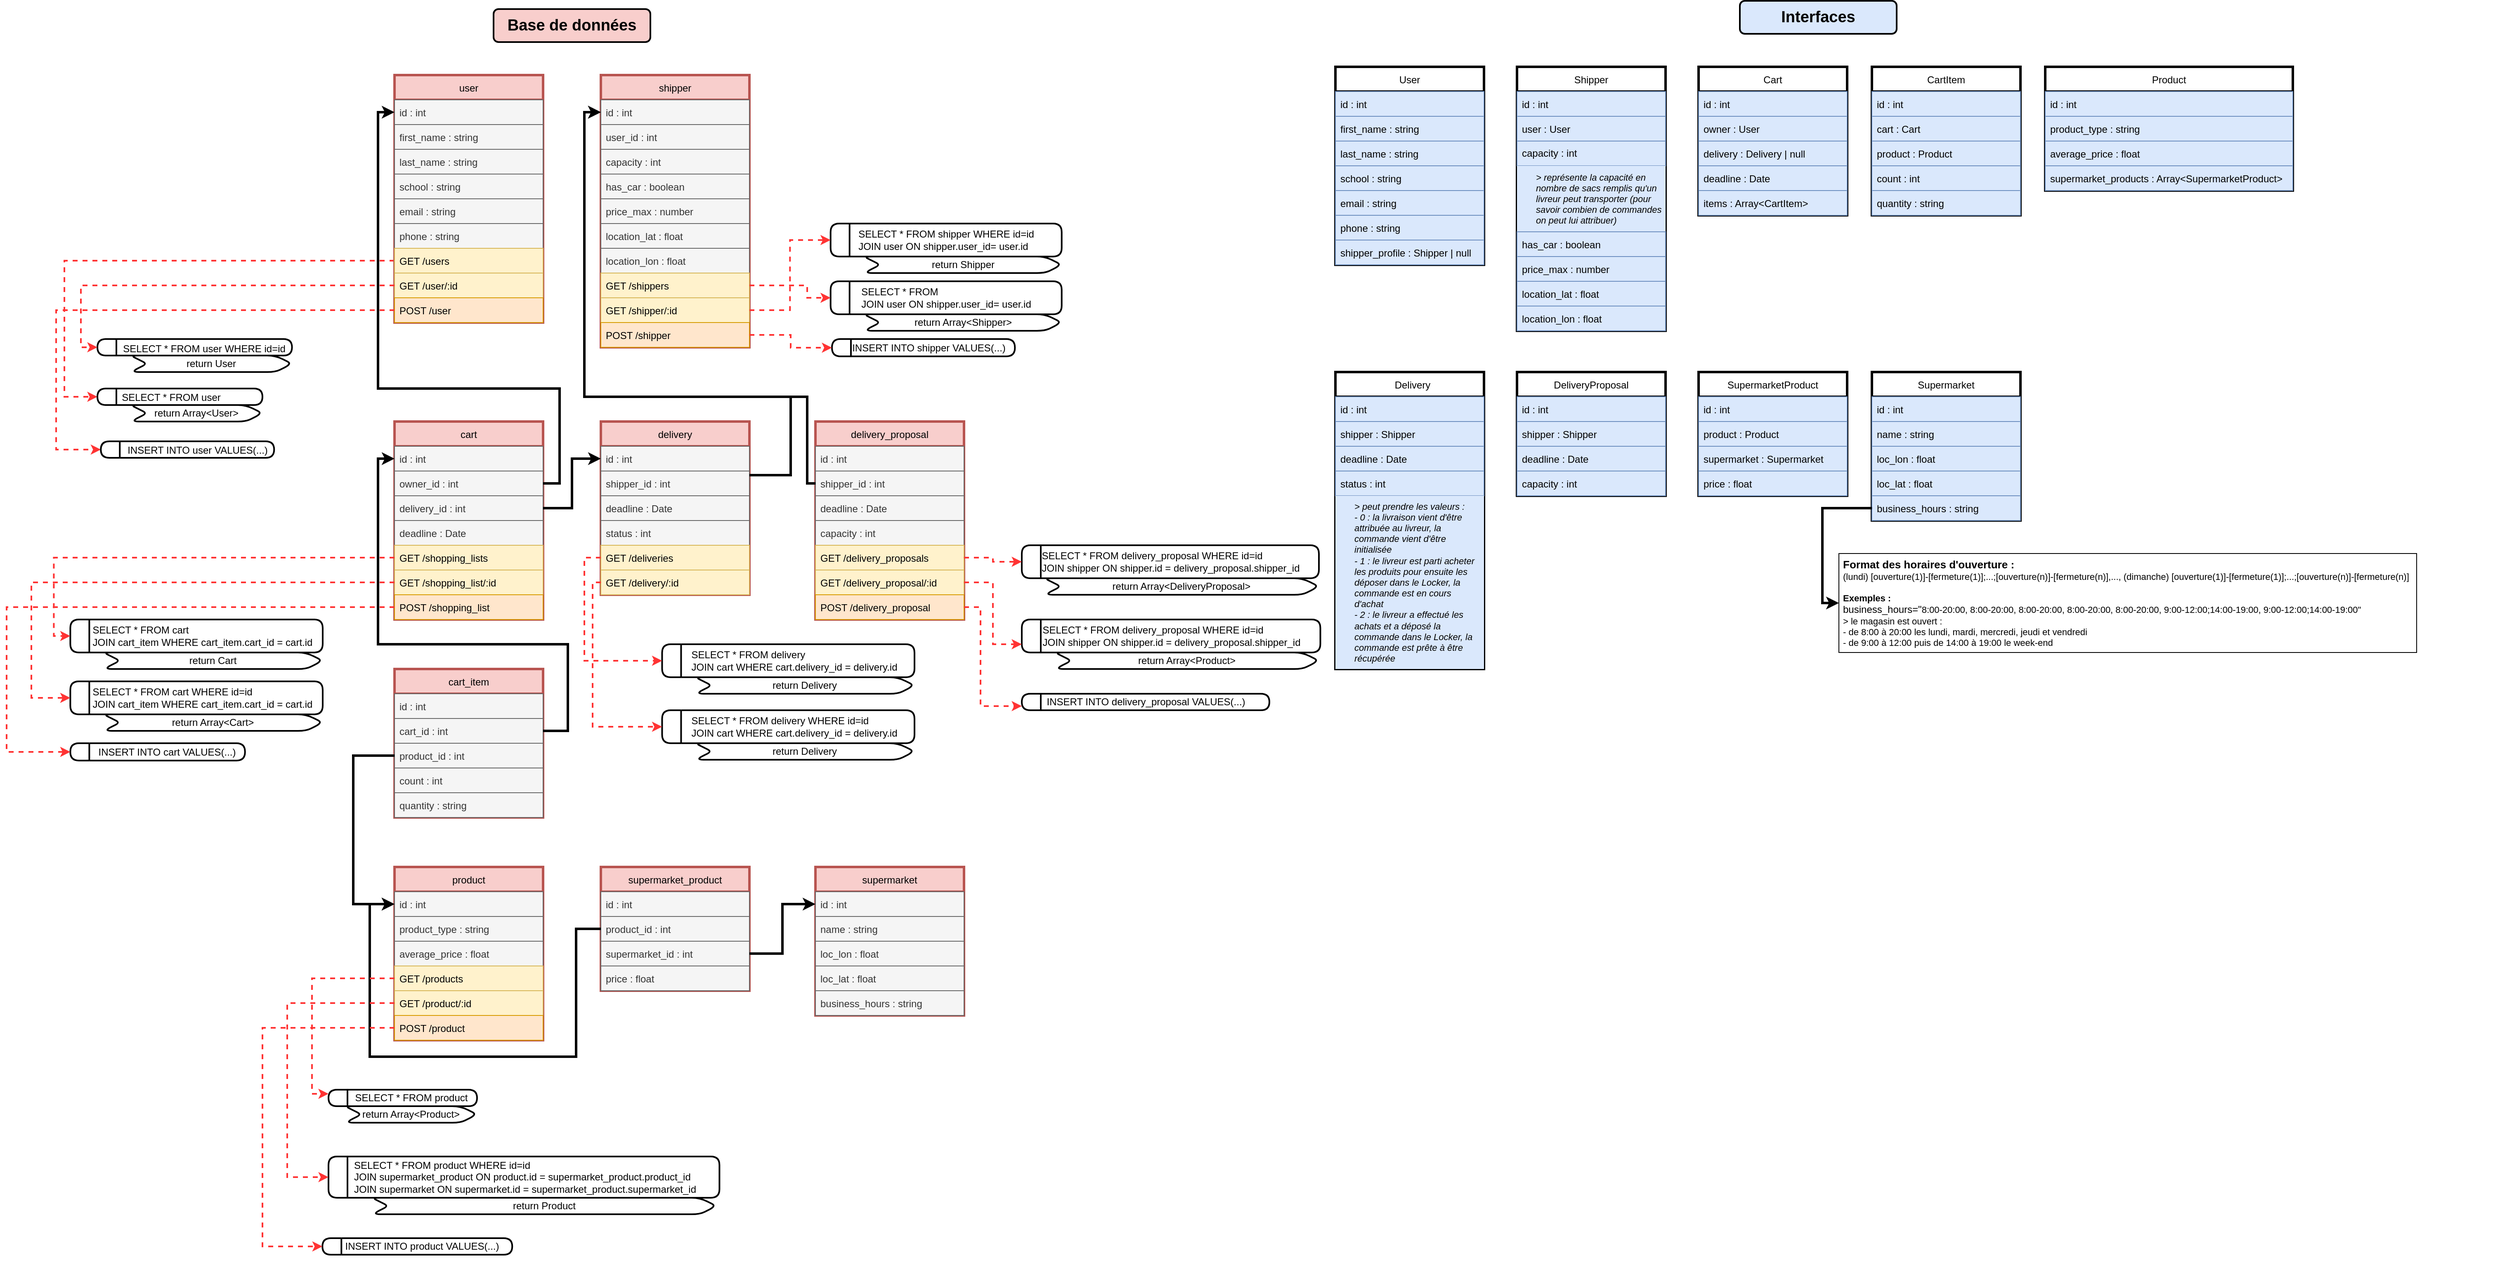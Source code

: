 <mxfile version="20.6.0" type="device"><diagram id="7bnHdsGbHI2Klc7CClRA" name="Page-1"><mxGraphModel dx="3872" dy="2316" grid="1" gridSize="10" guides="1" tooltips="1" connect="1" arrows="1" fold="1" page="1" pageScale="1" pageWidth="1169" pageHeight="827" math="0" shadow="0"><root><mxCell id="0"/><mxCell id="1" parent="0"/><mxCell id="wACTo5QeTcaAtFg1XmSd-277" style="edgeStyle=orthogonalEdgeStyle;rounded=0;orthogonalLoop=1;jettySize=auto;html=1;exitX=0;exitY=0.75;exitDx=0;exitDy=0;entryX=0;entryY=0.5;entryDx=0;entryDy=0;dashed=1;strokeColor=#FF3333;strokeWidth=2;fontSize=12;" parent="1" source="WNu78N1KQvL-Pun8rkxc-2" target="wACTo5QeTcaAtFg1XmSd-267" edge="1"><mxGeometry relative="1" as="geometry"><Array as="points"><mxPoint x="-670" y="85"/><mxPoint x="-670" y="250"/></Array></mxGeometry></mxCell><mxCell id="WNu78N1KQvL-Pun8rkxc-2" value="user" style="swimlane;fontStyle=0;childLayout=stackLayout;horizontal=1;startSize=30;horizontalStack=0;resizeParent=1;resizeParentMax=0;resizeLast=0;collapsible=1;marginBottom=0;strokeWidth=3;fillColor=#f8cecc;strokeColor=#b85450;" parent="1" vertex="1"><mxGeometry x="-270" y="-140" width="180" height="300" as="geometry"><mxRectangle x="120" y="60" width="60" height="30" as="alternateBounds"/></mxGeometry></mxCell><mxCell id="WNu78N1KQvL-Pun8rkxc-3" value="id : int" style="text;strokeColor=#666666;fillColor=#f5f5f5;align=left;verticalAlign=middle;spacingLeft=4;spacingRight=4;overflow=hidden;points=[[0,0.5],[1,0.5]];portConstraint=eastwest;rotatable=0;strokeWidth=1;fontColor=#333333;" parent="WNu78N1KQvL-Pun8rkxc-2" vertex="1"><mxGeometry y="30" width="180" height="30" as="geometry"/></mxCell><mxCell id="WNu78N1KQvL-Pun8rkxc-4" value="first_name : string" style="text;strokeColor=#666666;fillColor=#f5f5f5;align=left;verticalAlign=middle;spacingLeft=4;spacingRight=4;overflow=hidden;points=[[0,0.5],[1,0.5]];portConstraint=eastwest;rotatable=0;fontColor=#333333;" parent="WNu78N1KQvL-Pun8rkxc-2" vertex="1"><mxGeometry y="60" width="180" height="30" as="geometry"/></mxCell><mxCell id="WNu78N1KQvL-Pun8rkxc-5" value="last_name : string" style="text;strokeColor=#666666;fillColor=#f5f5f5;align=left;verticalAlign=middle;spacingLeft=4;spacingRight=4;overflow=hidden;points=[[0,0.5],[1,0.5]];portConstraint=eastwest;rotatable=0;fontColor=#333333;" parent="WNu78N1KQvL-Pun8rkxc-2" vertex="1"><mxGeometry y="90" width="180" height="30" as="geometry"/></mxCell><mxCell id="WNu78N1KQvL-Pun8rkxc-7" value="school : string" style="text;strokeColor=#666666;fillColor=#f5f5f5;align=left;verticalAlign=middle;spacingLeft=4;spacingRight=4;overflow=hidden;points=[[0,0.5],[1,0.5]];portConstraint=eastwest;rotatable=0;fontColor=#333333;" parent="WNu78N1KQvL-Pun8rkxc-2" vertex="1"><mxGeometry y="120" width="180" height="30" as="geometry"/></mxCell><mxCell id="WNu78N1KQvL-Pun8rkxc-8" value="email : string" style="text;strokeColor=#666666;fillColor=#f5f5f5;align=left;verticalAlign=middle;spacingLeft=4;spacingRight=4;overflow=hidden;points=[[0,0.5],[1,0.5]];portConstraint=eastwest;rotatable=0;fontColor=#333333;" parent="WNu78N1KQvL-Pun8rkxc-2" vertex="1"><mxGeometry y="150" width="180" height="30" as="geometry"/></mxCell><mxCell id="WNu78N1KQvL-Pun8rkxc-9" value="phone : string" style="text;strokeColor=#666666;fillColor=#f5f5f5;align=left;verticalAlign=middle;spacingLeft=4;spacingRight=4;overflow=hidden;points=[[0,0.5],[1,0.5]];portConstraint=eastwest;rotatable=0;fontColor=#333333;" parent="WNu78N1KQvL-Pun8rkxc-2" vertex="1"><mxGeometry y="180" width="180" height="30" as="geometry"/></mxCell><mxCell id="wACTo5QeTcaAtFg1XmSd-89" value="GET /users" style="text;strokeColor=#d6b656;fillColor=#fff2cc;align=left;verticalAlign=middle;spacingLeft=4;spacingRight=4;overflow=hidden;points=[[0,0.5],[1,0.5]];portConstraint=eastwest;rotatable=0;labelBackgroundColor=none;" parent="WNu78N1KQvL-Pun8rkxc-2" vertex="1"><mxGeometry y="210" width="180" height="30" as="geometry"/></mxCell><mxCell id="wACTo5QeTcaAtFg1XmSd-98" value="GET /user/:id" style="text;strokeColor=#d6b656;fillColor=#fff2cc;align=left;verticalAlign=middle;spacingLeft=4;spacingRight=4;overflow=hidden;points=[[0,0.5],[1,0.5]];portConstraint=eastwest;rotatable=0;labelBackgroundColor=none;" parent="WNu78N1KQvL-Pun8rkxc-2" vertex="1"><mxGeometry y="240" width="180" height="30" as="geometry"/></mxCell><mxCell id="wACTo5QeTcaAtFg1XmSd-88" value="POST /user" style="text;strokeColor=#d79b00;fillColor=#ffe6cc;align=left;verticalAlign=middle;spacingLeft=4;spacingRight=4;overflow=hidden;points=[[0,0.5],[1,0.5]];portConstraint=eastwest;rotatable=0;labelBackgroundColor=none;" parent="WNu78N1KQvL-Pun8rkxc-2" vertex="1"><mxGeometry y="270" width="180" height="30" as="geometry"/></mxCell><mxCell id="WNu78N1KQvL-Pun8rkxc-13" value="shipper" style="swimlane;fontStyle=0;childLayout=stackLayout;horizontal=1;startSize=30;horizontalStack=0;resizeParent=1;resizeParentMax=0;resizeLast=0;collapsible=1;marginBottom=0;strokeWidth=3;fillColor=#f8cecc;strokeColor=#b85450;" parent="1" vertex="1"><mxGeometry x="-20" y="-140" width="180" height="330" as="geometry"><mxRectangle x="120" y="60" width="60" height="30" as="alternateBounds"/></mxGeometry></mxCell><mxCell id="WNu78N1KQvL-Pun8rkxc-14" value="id : int" style="text;strokeColor=#666666;fillColor=#f5f5f5;align=left;verticalAlign=middle;spacingLeft=4;spacingRight=4;overflow=hidden;points=[[0,0.5],[1,0.5]];portConstraint=eastwest;rotatable=0;strokeWidth=1;fontColor=#333333;" parent="WNu78N1KQvL-Pun8rkxc-13" vertex="1"><mxGeometry y="30" width="180" height="30" as="geometry"/></mxCell><mxCell id="WNu78N1KQvL-Pun8rkxc-15" value="user_id : int" style="text;strokeColor=#666666;fillColor=#f5f5f5;align=left;verticalAlign=middle;spacingLeft=4;spacingRight=4;overflow=hidden;points=[[0,0.5],[1,0.5]];portConstraint=eastwest;rotatable=0;fontColor=#333333;" parent="WNu78N1KQvL-Pun8rkxc-13" vertex="1"><mxGeometry y="60" width="180" height="30" as="geometry"/></mxCell><mxCell id="WNu78N1KQvL-Pun8rkxc-16" value="capacity : int" style="text;strokeColor=#666666;fillColor=#f5f5f5;align=left;verticalAlign=middle;spacingLeft=4;spacingRight=4;overflow=hidden;points=[[0,0.5],[1,0.5]];portConstraint=eastwest;rotatable=0;fontColor=#333333;" parent="WNu78N1KQvL-Pun8rkxc-13" vertex="1"><mxGeometry y="90" width="180" height="30" as="geometry"/></mxCell><mxCell id="WNu78N1KQvL-Pun8rkxc-17" value="has_car : boolean" style="text;strokeColor=#666666;fillColor=#f5f5f5;align=left;verticalAlign=middle;spacingLeft=4;spacingRight=4;overflow=hidden;points=[[0,0.5],[1,0.5]];portConstraint=eastwest;rotatable=0;fontColor=#333333;" parent="WNu78N1KQvL-Pun8rkxc-13" vertex="1"><mxGeometry y="120" width="180" height="30" as="geometry"/></mxCell><mxCell id="WNu78N1KQvL-Pun8rkxc-19" value="price_max : number" style="text;strokeColor=#666666;fillColor=#f5f5f5;align=left;verticalAlign=middle;spacingLeft=4;spacingRight=4;overflow=hidden;points=[[0,0.5],[1,0.5]];portConstraint=eastwest;rotatable=0;fontColor=#333333;" parent="WNu78N1KQvL-Pun8rkxc-13" vertex="1"><mxGeometry y="150" width="180" height="30" as="geometry"/></mxCell><mxCell id="wACTo5QeTcaAtFg1XmSd-91" value="location_lat : float" style="text;strokeColor=#666666;fillColor=#f5f5f5;align=left;verticalAlign=middle;spacingLeft=4;spacingRight=4;overflow=hidden;points=[[0,0.5],[1,0.5]];portConstraint=eastwest;rotatable=0;fontColor=#333333;" parent="WNu78N1KQvL-Pun8rkxc-13" vertex="1"><mxGeometry y="180" width="180" height="30" as="geometry"/></mxCell><mxCell id="wACTo5QeTcaAtFg1XmSd-90" value="location_lon : float" style="text;align=left;verticalAlign=middle;spacingLeft=4;spacingRight=4;overflow=hidden;points=[[0,0.5],[1,0.5]];portConstraint=eastwest;rotatable=0;fillColor=#f5f5f5;fontColor=#333333;strokeColor=#666666;" parent="WNu78N1KQvL-Pun8rkxc-13" vertex="1"><mxGeometry y="210" width="180" height="30" as="geometry"/></mxCell><mxCell id="wACTo5QeTcaAtFg1XmSd-93" value="GET /shippers" style="text;strokeColor=#d6b656;fillColor=#fff2cc;align=left;verticalAlign=middle;spacingLeft=4;spacingRight=4;overflow=hidden;points=[[0,0.5],[1,0.5]];portConstraint=eastwest;rotatable=0;" parent="WNu78N1KQvL-Pun8rkxc-13" vertex="1"><mxGeometry y="240" width="180" height="30" as="geometry"/></mxCell><mxCell id="wACTo5QeTcaAtFg1XmSd-99" value="GET /shipper/:id" style="text;strokeColor=#d6b656;fillColor=#fff2cc;align=left;verticalAlign=middle;spacingLeft=4;spacingRight=4;overflow=hidden;points=[[0,0.5],[1,0.5]];portConstraint=eastwest;rotatable=0;" parent="WNu78N1KQvL-Pun8rkxc-13" vertex="1"><mxGeometry y="270" width="180" height="30" as="geometry"/></mxCell><mxCell id="wACTo5QeTcaAtFg1XmSd-92" value="POST /shipper" style="text;strokeColor=#d79b00;fillColor=#ffe6cc;align=left;verticalAlign=middle;spacingLeft=4;spacingRight=4;overflow=hidden;points=[[0,0.5],[1,0.5]];portConstraint=eastwest;rotatable=0;" parent="WNu78N1KQvL-Pun8rkxc-13" vertex="1"><mxGeometry y="300" width="180" height="30" as="geometry"/></mxCell><mxCell id="WNu78N1KQvL-Pun8rkxc-23" value="delivery" style="swimlane;fontStyle=0;childLayout=stackLayout;horizontal=1;startSize=30;horizontalStack=0;resizeParent=1;resizeParentMax=0;resizeLast=0;collapsible=1;marginBottom=0;strokeWidth=3;fillColor=#f8cecc;strokeColor=#b85450;" parent="1" vertex="1"><mxGeometry x="-20" y="280" width="180" height="210" as="geometry"><mxRectangle x="120" y="60" width="60" height="30" as="alternateBounds"/></mxGeometry></mxCell><mxCell id="WNu78N1KQvL-Pun8rkxc-24" value="id : int" style="text;strokeColor=#666666;fillColor=#f5f5f5;align=left;verticalAlign=middle;spacingLeft=4;spacingRight=4;overflow=hidden;points=[[0,0.5],[1,0.5]];portConstraint=eastwest;rotatable=0;strokeWidth=1;fontColor=#333333;" parent="WNu78N1KQvL-Pun8rkxc-23" vertex="1"><mxGeometry y="30" width="180" height="30" as="geometry"/></mxCell><mxCell id="WNu78N1KQvL-Pun8rkxc-25" value="shipper_id : int" style="text;strokeColor=#666666;fillColor=#f5f5f5;align=left;verticalAlign=middle;spacingLeft=4;spacingRight=4;overflow=hidden;points=[[0,0.5],[1,0.5]];portConstraint=eastwest;rotatable=0;fontColor=#333333;" parent="WNu78N1KQvL-Pun8rkxc-23" vertex="1"><mxGeometry y="60" width="180" height="30" as="geometry"/></mxCell><mxCell id="WNu78N1KQvL-Pun8rkxc-26" value="deadline : Date" style="text;strokeColor=#666666;fillColor=#f5f5f5;align=left;verticalAlign=middle;spacingLeft=4;spacingRight=4;overflow=hidden;points=[[0,0.5],[1,0.5]];portConstraint=eastwest;rotatable=0;fontColor=#333333;" parent="WNu78N1KQvL-Pun8rkxc-23" vertex="1"><mxGeometry y="90" width="180" height="30" as="geometry"/></mxCell><mxCell id="WNu78N1KQvL-Pun8rkxc-28" value="status : int" style="text;strokeColor=#666666;fillColor=#f5f5f5;align=left;verticalAlign=middle;spacingLeft=4;spacingRight=4;overflow=hidden;points=[[0,0.5],[1,0.5]];portConstraint=eastwest;rotatable=0;fontColor=#333333;" parent="WNu78N1KQvL-Pun8rkxc-23" vertex="1"><mxGeometry y="120" width="180" height="30" as="geometry"/></mxCell><mxCell id="wACTo5QeTcaAtFg1XmSd-107" value="GET /deliveries" style="text;strokeColor=#d6b656;fillColor=#fff2cc;align=left;verticalAlign=middle;spacingLeft=4;spacingRight=4;overflow=hidden;points=[[0,0.5],[1,0.5]];portConstraint=eastwest;rotatable=0;" parent="WNu78N1KQvL-Pun8rkxc-23" vertex="1"><mxGeometry y="150" width="180" height="30" as="geometry"/></mxCell><mxCell id="wACTo5QeTcaAtFg1XmSd-106" value="GET /delivery/:id" style="text;strokeColor=#d6b656;fillColor=#fff2cc;align=left;verticalAlign=middle;spacingLeft=4;spacingRight=4;overflow=hidden;points=[[0,0.5],[1,0.5]];portConstraint=eastwest;rotatable=0;" parent="WNu78N1KQvL-Pun8rkxc-23" vertex="1"><mxGeometry y="180" width="180" height="30" as="geometry"/></mxCell><mxCell id="wACTo5QeTcaAtFg1XmSd-1" value="cart" style="swimlane;fontStyle=0;childLayout=stackLayout;horizontal=1;startSize=30;horizontalStack=0;resizeParent=1;resizeParentMax=0;resizeLast=0;collapsible=1;marginBottom=0;strokeWidth=3;fillColor=#f8cecc;strokeColor=#b85450;" parent="1" vertex="1"><mxGeometry x="-270" y="280" width="180" height="240" as="geometry"><mxRectangle x="120" y="60" width="60" height="30" as="alternateBounds"/></mxGeometry></mxCell><mxCell id="wACTo5QeTcaAtFg1XmSd-2" value="id : int" style="text;strokeColor=#666666;fillColor=#f5f5f5;align=left;verticalAlign=middle;spacingLeft=4;spacingRight=4;overflow=hidden;points=[[0,0.5],[1,0.5]];portConstraint=eastwest;rotatable=0;strokeWidth=1;fontColor=#333333;" parent="wACTo5QeTcaAtFg1XmSd-1" vertex="1"><mxGeometry y="30" width="180" height="30" as="geometry"/></mxCell><mxCell id="wACTo5QeTcaAtFg1XmSd-3" value="owner_id : int" style="text;strokeColor=#666666;fillColor=#f5f5f5;align=left;verticalAlign=middle;spacingLeft=4;spacingRight=4;overflow=hidden;points=[[0,0.5],[1,0.5]];portConstraint=eastwest;rotatable=0;fontColor=#333333;" parent="wACTo5QeTcaAtFg1XmSd-1" vertex="1"><mxGeometry y="60" width="180" height="30" as="geometry"/></mxCell><mxCell id="wACTo5QeTcaAtFg1XmSd-4" value="delivery_id : int" style="text;strokeColor=#666666;fillColor=#f5f5f5;align=left;verticalAlign=middle;spacingLeft=4;spacingRight=4;overflow=hidden;points=[[0,0.5],[1,0.5]];portConstraint=eastwest;rotatable=0;fontColor=#333333;" parent="wACTo5QeTcaAtFg1XmSd-1" vertex="1"><mxGeometry y="90" width="180" height="30" as="geometry"/></mxCell><mxCell id="wACTo5QeTcaAtFg1XmSd-5" value="deadline : Date" style="text;strokeColor=#666666;fillColor=#f5f5f5;align=left;verticalAlign=middle;spacingLeft=4;spacingRight=4;overflow=hidden;points=[[0,0.5],[1,0.5]];portConstraint=eastwest;rotatable=0;fontColor=#333333;" parent="wACTo5QeTcaAtFg1XmSd-1" vertex="1"><mxGeometry y="120" width="180" height="30" as="geometry"/></mxCell><mxCell id="wACTo5QeTcaAtFg1XmSd-95" value="GET /shopping_lists" style="text;strokeColor=#d6b656;fillColor=#fff2cc;align=left;verticalAlign=middle;spacingLeft=4;spacingRight=4;overflow=hidden;points=[[0,0.5],[1,0.5]];portConstraint=eastwest;rotatable=0;" parent="wACTo5QeTcaAtFg1XmSd-1" vertex="1"><mxGeometry y="150" width="180" height="30" as="geometry"/></mxCell><mxCell id="wACTo5QeTcaAtFg1XmSd-94" value="GET /shopping_list/:id" style="text;strokeColor=#d6b656;fillColor=#fff2cc;align=left;verticalAlign=middle;spacingLeft=4;spacingRight=4;overflow=hidden;points=[[0,0.5],[1,0.5]];portConstraint=eastwest;rotatable=0;" parent="wACTo5QeTcaAtFg1XmSd-1" vertex="1"><mxGeometry y="180" width="180" height="30" as="geometry"/></mxCell><mxCell id="wACTo5QeTcaAtFg1XmSd-100" value="POST /shopping_list" style="text;strokeColor=#d79b00;fillColor=#ffe6cc;align=left;verticalAlign=middle;spacingLeft=4;spacingRight=4;overflow=hidden;points=[[0,0.5],[1,0.5]];portConstraint=eastwest;rotatable=0;" parent="wACTo5QeTcaAtFg1XmSd-1" vertex="1"><mxGeometry y="210" width="180" height="30" as="geometry"/></mxCell><mxCell id="wACTo5QeTcaAtFg1XmSd-26" value="delivery_proposal" style="swimlane;fontStyle=0;childLayout=stackLayout;horizontal=1;startSize=30;horizontalStack=0;resizeParent=1;resizeParentMax=0;resizeLast=0;collapsible=1;marginBottom=0;strokeWidth=3;fillColor=#f8cecc;strokeColor=#b85450;" parent="1" vertex="1"><mxGeometry x="240" y="280" width="180" height="240" as="geometry"><mxRectangle x="120" y="60" width="60" height="30" as="alternateBounds"/></mxGeometry></mxCell><mxCell id="wACTo5QeTcaAtFg1XmSd-27" value="id : int" style="text;strokeColor=#666666;fillColor=#f5f5f5;align=left;verticalAlign=middle;spacingLeft=4;spacingRight=4;overflow=hidden;points=[[0,0.5],[1,0.5]];portConstraint=eastwest;rotatable=0;strokeWidth=1;fontColor=#333333;" parent="wACTo5QeTcaAtFg1XmSd-26" vertex="1"><mxGeometry y="30" width="180" height="30" as="geometry"/></mxCell><mxCell id="wACTo5QeTcaAtFg1XmSd-28" value="shipper_id : int" style="text;strokeColor=#666666;fillColor=#f5f5f5;align=left;verticalAlign=middle;spacingLeft=4;spacingRight=4;overflow=hidden;points=[[0,0.5],[1,0.5]];portConstraint=eastwest;rotatable=0;fontColor=#333333;" parent="wACTo5QeTcaAtFg1XmSd-26" vertex="1"><mxGeometry y="60" width="180" height="30" as="geometry"/></mxCell><mxCell id="wACTo5QeTcaAtFg1XmSd-29" value="deadline : Date" style="text;strokeColor=#666666;fillColor=#f5f5f5;align=left;verticalAlign=middle;spacingLeft=4;spacingRight=4;overflow=hidden;points=[[0,0.5],[1,0.5]];portConstraint=eastwest;rotatable=0;fontColor=#333333;" parent="wACTo5QeTcaAtFg1XmSd-26" vertex="1"><mxGeometry y="90" width="180" height="30" as="geometry"/></mxCell><mxCell id="wACTo5QeTcaAtFg1XmSd-30" value="capacity : int" style="text;strokeColor=#666666;fillColor=#f5f5f5;align=left;verticalAlign=middle;spacingLeft=4;spacingRight=4;overflow=hidden;points=[[0,0.5],[1,0.5]];portConstraint=eastwest;rotatable=0;fontColor=#333333;" parent="wACTo5QeTcaAtFg1XmSd-26" vertex="1"><mxGeometry y="120" width="180" height="30" as="geometry"/></mxCell><mxCell id="wACTo5QeTcaAtFg1XmSd-111" value="GET /delivery_proposals" style="text;strokeColor=#d6b656;fillColor=#fff2cc;align=left;verticalAlign=middle;spacingLeft=4;spacingRight=4;overflow=hidden;points=[[0,0.5],[1,0.5]];portConstraint=eastwest;rotatable=0;" parent="wACTo5QeTcaAtFg1XmSd-26" vertex="1"><mxGeometry y="150" width="180" height="30" as="geometry"/></mxCell><mxCell id="wACTo5QeTcaAtFg1XmSd-110" value="GET /delivery_proposal/:id" style="text;strokeColor=#d6b656;fillColor=#fff2cc;align=left;verticalAlign=middle;spacingLeft=4;spacingRight=4;overflow=hidden;points=[[0,0.5],[1,0.5]];portConstraint=eastwest;rotatable=0;" parent="wACTo5QeTcaAtFg1XmSd-26" vertex="1"><mxGeometry y="180" width="180" height="30" as="geometry"/></mxCell><mxCell id="wACTo5QeTcaAtFg1XmSd-112" value="POST /delivery_proposal" style="text;strokeColor=#d79b00;fillColor=#ffe6cc;align=left;verticalAlign=middle;spacingLeft=4;spacingRight=4;overflow=hidden;points=[[0,0.5],[1,0.5]];portConstraint=eastwest;rotatable=0;" parent="wACTo5QeTcaAtFg1XmSd-26" vertex="1"><mxGeometry y="210" width="180" height="30" as="geometry"/></mxCell><mxCell id="wACTo5QeTcaAtFg1XmSd-11" value="cart_item" style="swimlane;fontStyle=0;childLayout=stackLayout;horizontal=1;startSize=30;horizontalStack=0;resizeParent=1;resizeParentMax=0;resizeLast=0;collapsible=1;marginBottom=0;strokeWidth=3;fillColor=#f8cecc;strokeColor=#b85450;" parent="1" vertex="1"><mxGeometry x="-270" y="580" width="180" height="180" as="geometry"><mxRectangle x="120" y="60" width="60" height="30" as="alternateBounds"/></mxGeometry></mxCell><mxCell id="wACTo5QeTcaAtFg1XmSd-12" value="id : int" style="text;strokeColor=#666666;fillColor=#f5f5f5;align=left;verticalAlign=middle;spacingLeft=4;spacingRight=4;overflow=hidden;points=[[0,0.5],[1,0.5]];portConstraint=eastwest;rotatable=0;strokeWidth=1;fontColor=#333333;" parent="wACTo5QeTcaAtFg1XmSd-11" vertex="1"><mxGeometry y="30" width="180" height="30" as="geometry"/></mxCell><mxCell id="wACTo5QeTcaAtFg1XmSd-13" value="cart_id : int" style="text;strokeColor=#666666;fillColor=#f5f5f5;align=left;verticalAlign=middle;spacingLeft=4;spacingRight=4;overflow=hidden;points=[[0,0.5],[1,0.5]];portConstraint=eastwest;rotatable=0;fontColor=#333333;" parent="wACTo5QeTcaAtFg1XmSd-11" vertex="1"><mxGeometry y="60" width="180" height="30" as="geometry"/></mxCell><mxCell id="wACTo5QeTcaAtFg1XmSd-14" value="product_id : int" style="text;strokeColor=#666666;fillColor=#f5f5f5;align=left;verticalAlign=middle;spacingLeft=4;spacingRight=4;overflow=hidden;points=[[0,0.5],[1,0.5]];portConstraint=eastwest;rotatable=0;fontColor=#333333;" parent="wACTo5QeTcaAtFg1XmSd-11" vertex="1"><mxGeometry y="90" width="180" height="30" as="geometry"/></mxCell><mxCell id="wACTo5QeTcaAtFg1XmSd-15" value="count : int" style="text;strokeColor=#666666;fillColor=#f5f5f5;align=left;verticalAlign=middle;spacingLeft=4;spacingRight=4;overflow=hidden;points=[[0,0.5],[1,0.5]];portConstraint=eastwest;rotatable=0;fontColor=#333333;" parent="wACTo5QeTcaAtFg1XmSd-11" vertex="1"><mxGeometry y="120" width="180" height="30" as="geometry"/></mxCell><mxCell id="wACTo5QeTcaAtFg1XmSd-18" value="quantity : string" style="text;strokeColor=#666666;fillColor=#f5f5f5;align=left;verticalAlign=middle;spacingLeft=4;spacingRight=4;overflow=hidden;points=[[0,0.5],[1,0.5]];portConstraint=eastwest;rotatable=0;fontColor=#333333;" parent="wACTo5QeTcaAtFg1XmSd-11" vertex="1"><mxGeometry y="150" width="180" height="30" as="geometry"/></mxCell><mxCell id="wACTo5QeTcaAtFg1XmSd-37" value="product" style="swimlane;fontStyle=0;childLayout=stackLayout;horizontal=1;startSize=30;horizontalStack=0;resizeParent=1;resizeParentMax=0;resizeLast=0;collapsible=1;marginBottom=0;strokeWidth=3;fillColor=#f8cecc;strokeColor=#b85450;" parent="1" vertex="1"><mxGeometry x="-270" y="820" width="180" height="210" as="geometry"><mxRectangle x="120" y="60" width="60" height="30" as="alternateBounds"/></mxGeometry></mxCell><mxCell id="wACTo5QeTcaAtFg1XmSd-38" value="id : int" style="text;strokeColor=#666666;fillColor=#f5f5f5;align=left;verticalAlign=middle;spacingLeft=4;spacingRight=4;overflow=hidden;points=[[0,0.5],[1,0.5]];portConstraint=eastwest;rotatable=0;strokeWidth=1;fontColor=#333333;" parent="wACTo5QeTcaAtFg1XmSd-37" vertex="1"><mxGeometry y="30" width="180" height="30" as="geometry"/></mxCell><mxCell id="wACTo5QeTcaAtFg1XmSd-39" value="product_type : string" style="text;strokeColor=#666666;fillColor=#f5f5f5;align=left;verticalAlign=middle;spacingLeft=4;spacingRight=4;overflow=hidden;points=[[0,0.5],[1,0.5]];portConstraint=eastwest;rotatable=0;fontColor=#333333;" parent="wACTo5QeTcaAtFg1XmSd-37" vertex="1"><mxGeometry y="60" width="180" height="30" as="geometry"/></mxCell><mxCell id="wACTo5QeTcaAtFg1XmSd-40" value="average_price : float" style="text;strokeColor=#666666;fillColor=#f5f5f5;align=left;verticalAlign=middle;spacingLeft=4;spacingRight=4;overflow=hidden;points=[[0,0.5],[1,0.5]];portConstraint=eastwest;rotatable=0;fontColor=#333333;" parent="wACTo5QeTcaAtFg1XmSd-37" vertex="1"><mxGeometry y="90" width="180" height="30" as="geometry"/></mxCell><mxCell id="wACTo5QeTcaAtFg1XmSd-115" value="GET /products" style="text;strokeColor=#d6b656;fillColor=#fff2cc;align=left;verticalAlign=middle;spacingLeft=4;spacingRight=4;overflow=hidden;points=[[0,0.5],[1,0.5]];portConstraint=eastwest;rotatable=0;" parent="wACTo5QeTcaAtFg1XmSd-37" vertex="1"><mxGeometry y="120" width="180" height="30" as="geometry"/></mxCell><mxCell id="wACTo5QeTcaAtFg1XmSd-114" value="GET /product/:id" style="text;strokeColor=#d6b656;fillColor=#fff2cc;align=left;verticalAlign=middle;spacingLeft=4;spacingRight=4;overflow=hidden;points=[[0,0.5],[1,0.5]];portConstraint=eastwest;rotatable=0;" parent="wACTo5QeTcaAtFg1XmSd-37" vertex="1"><mxGeometry y="150" width="180" height="30" as="geometry"/></mxCell><mxCell id="wACTo5QeTcaAtFg1XmSd-113" value="POST /product" style="text;strokeColor=#d79b00;fillColor=#ffe6cc;align=left;verticalAlign=middle;spacingLeft=4;spacingRight=4;overflow=hidden;points=[[0,0.5],[1,0.5]];portConstraint=eastwest;rotatable=0;" parent="wACTo5QeTcaAtFg1XmSd-37" vertex="1"><mxGeometry y="180" width="180" height="30" as="geometry"/></mxCell><mxCell id="wACTo5QeTcaAtFg1XmSd-43" value="supermarket" style="swimlane;fontStyle=0;childLayout=stackLayout;horizontal=1;startSize=30;horizontalStack=0;resizeParent=1;resizeParentMax=0;resizeLast=0;collapsible=1;marginBottom=0;strokeWidth=3;fillColor=#f8cecc;strokeColor=#b85450;" parent="1" vertex="1"><mxGeometry x="240" y="820" width="180" height="180" as="geometry"><mxRectangle x="820" y="600" width="60" height="30" as="alternateBounds"/></mxGeometry></mxCell><mxCell id="wACTo5QeTcaAtFg1XmSd-44" value="id : int" style="text;strokeColor=#666666;fillColor=#f5f5f5;align=left;verticalAlign=middle;spacingLeft=4;spacingRight=4;overflow=hidden;points=[[0,0.5],[1,0.5]];portConstraint=eastwest;rotatable=0;strokeWidth=1;fontColor=#333333;" parent="wACTo5QeTcaAtFg1XmSd-43" vertex="1"><mxGeometry y="30" width="180" height="30" as="geometry"/></mxCell><mxCell id="wACTo5QeTcaAtFg1XmSd-45" value="name : string" style="text;strokeColor=#666666;fillColor=#f5f5f5;align=left;verticalAlign=middle;spacingLeft=4;spacingRight=4;overflow=hidden;points=[[0,0.5],[1,0.5]];portConstraint=eastwest;rotatable=0;fontColor=#333333;" parent="wACTo5QeTcaAtFg1XmSd-43" vertex="1"><mxGeometry y="60" width="180" height="30" as="geometry"/></mxCell><mxCell id="wACTo5QeTcaAtFg1XmSd-220" value="loc_lon : float" style="text;strokeColor=#666666;fillColor=#f5f5f5;align=left;verticalAlign=middle;spacingLeft=4;spacingRight=4;overflow=hidden;points=[[0,0.5],[1,0.5]];portConstraint=eastwest;rotatable=0;fontColor=#333333;" parent="wACTo5QeTcaAtFg1XmSd-43" vertex="1"><mxGeometry y="90" width="180" height="30" as="geometry"/></mxCell><mxCell id="wACTo5QeTcaAtFg1XmSd-108" value="loc_lat : float" style="text;strokeColor=#666666;fillColor=#f5f5f5;align=left;verticalAlign=middle;spacingLeft=4;spacingRight=4;overflow=hidden;points=[[0,0.5],[1,0.5]];portConstraint=eastwest;rotatable=0;fontColor=#333333;" parent="wACTo5QeTcaAtFg1XmSd-43" vertex="1"><mxGeometry y="120" width="180" height="30" as="geometry"/></mxCell><mxCell id="wACTo5QeTcaAtFg1XmSd-46" value="business_hours : string" style="text;strokeColor=#666666;fillColor=#f5f5f5;align=left;verticalAlign=middle;spacingLeft=4;spacingRight=4;overflow=hidden;points=[[0,0.5],[1,0.5]];portConstraint=eastwest;rotatable=0;fontColor=#333333;" parent="wACTo5QeTcaAtFg1XmSd-43" vertex="1"><mxGeometry y="150" width="180" height="30" as="geometry"/></mxCell><mxCell id="wACTo5QeTcaAtFg1XmSd-51" value="supermarket_product" style="swimlane;fontStyle=0;childLayout=stackLayout;horizontal=1;startSize=30;horizontalStack=0;resizeParent=1;resizeParentMax=0;resizeLast=0;collapsible=1;marginBottom=0;strokeWidth=3;fillColor=#f8cecc;strokeColor=#b85450;" parent="1" vertex="1"><mxGeometry x="-20" y="820" width="180" height="150" as="geometry"><mxRectangle x="820" y="600" width="60" height="30" as="alternateBounds"/></mxGeometry></mxCell><mxCell id="wACTo5QeTcaAtFg1XmSd-52" value="id : int" style="text;strokeColor=#666666;fillColor=#f5f5f5;align=left;verticalAlign=middle;spacingLeft=4;spacingRight=4;overflow=hidden;points=[[0,0.5],[1,0.5]];portConstraint=eastwest;rotatable=0;strokeWidth=1;fontColor=#333333;" parent="wACTo5QeTcaAtFg1XmSd-51" vertex="1"><mxGeometry y="30" width="180" height="30" as="geometry"/></mxCell><mxCell id="wACTo5QeTcaAtFg1XmSd-53" value="product_id : int" style="text;strokeColor=#666666;fillColor=#f5f5f5;align=left;verticalAlign=middle;spacingLeft=4;spacingRight=4;overflow=hidden;points=[[0,0.5],[1,0.5]];portConstraint=eastwest;rotatable=0;fontColor=#333333;" parent="wACTo5QeTcaAtFg1XmSd-51" vertex="1"><mxGeometry y="60" width="180" height="30" as="geometry"/></mxCell><mxCell id="wACTo5QeTcaAtFg1XmSd-54" value="supermarket_id : int" style="text;strokeColor=#666666;fillColor=#f5f5f5;align=left;verticalAlign=middle;spacingLeft=4;spacingRight=4;overflow=hidden;points=[[0,0.5],[1,0.5]];portConstraint=eastwest;rotatable=0;fontColor=#333333;" parent="wACTo5QeTcaAtFg1XmSd-51" vertex="1"><mxGeometry y="90" width="180" height="30" as="geometry"/></mxCell><mxCell id="wACTo5QeTcaAtFg1XmSd-55" value="price : float" style="text;strokeColor=#666666;fillColor=#f5f5f5;align=left;verticalAlign=middle;spacingLeft=4;spacingRight=4;overflow=hidden;points=[[0,0.5],[1,0.5]];portConstraint=eastwest;rotatable=0;fontColor=#333333;" parent="wACTo5QeTcaAtFg1XmSd-51" vertex="1"><mxGeometry y="120" width="180" height="30" as="geometry"/></mxCell><mxCell id="wACTo5QeTcaAtFg1XmSd-70" style="edgeStyle=orthogonalEdgeStyle;rounded=0;orthogonalLoop=1;jettySize=auto;html=1;entryX=0;entryY=0.5;entryDx=0;entryDy=0;strokeWidth=3;" parent="1" source="wACTo5QeTcaAtFg1XmSd-54" target="wACTo5QeTcaAtFg1XmSd-44" edge="1"><mxGeometry relative="1" as="geometry"/></mxCell><mxCell id="wACTo5QeTcaAtFg1XmSd-169" style="edgeStyle=orthogonalEdgeStyle;rounded=0;orthogonalLoop=1;jettySize=auto;html=1;entryX=0;entryY=0.5;entryDx=0;entryDy=0;strokeWidth=3;" parent="1" source="wACTo5QeTcaAtFg1XmSd-14" target="wACTo5QeTcaAtFg1XmSd-38" edge="1"><mxGeometry relative="1" as="geometry"><Array as="points"><mxPoint x="-320" y="685"/><mxPoint x="-320" y="865"/></Array></mxGeometry></mxCell><mxCell id="wACTo5QeTcaAtFg1XmSd-176" style="edgeStyle=orthogonalEdgeStyle;rounded=0;orthogonalLoop=1;jettySize=auto;html=1;entryX=0;entryY=0.5;entryDx=0;entryDy=0;strokeWidth=3;" parent="1" source="wACTo5QeTcaAtFg1XmSd-4" target="WNu78N1KQvL-Pun8rkxc-24" edge="1"><mxGeometry relative="1" as="geometry"/></mxCell><mxCell id="wACTo5QeTcaAtFg1XmSd-179" style="edgeStyle=orthogonalEdgeStyle;rounded=0;orthogonalLoop=1;jettySize=auto;html=1;entryX=0;entryY=0.5;entryDx=0;entryDy=0;strokeWidth=3;" parent="1" source="wACTo5QeTcaAtFg1XmSd-13" target="wACTo5QeTcaAtFg1XmSd-2" edge="1"><mxGeometry relative="1" as="geometry"><Array as="points"><mxPoint x="-60" y="655"/><mxPoint x="-60" y="550"/><mxPoint x="-290" y="550"/><mxPoint x="-290" y="325"/></Array></mxGeometry></mxCell><mxCell id="wACTo5QeTcaAtFg1XmSd-180" style="edgeStyle=orthogonalEdgeStyle;rounded=0;orthogonalLoop=1;jettySize=auto;html=1;entryX=0;entryY=0.5;entryDx=0;entryDy=0;strokeWidth=3;" parent="1" source="wACTo5QeTcaAtFg1XmSd-3" target="WNu78N1KQvL-Pun8rkxc-3" edge="1"><mxGeometry relative="1" as="geometry"><Array as="points"><mxPoint x="-70" y="355"/><mxPoint x="-70" y="240"/><mxPoint x="-290" y="240"/><mxPoint x="-290" y="-95"/></Array></mxGeometry></mxCell><mxCell id="wACTo5QeTcaAtFg1XmSd-181" style="edgeStyle=orthogonalEdgeStyle;rounded=0;orthogonalLoop=1;jettySize=auto;html=1;entryX=0;entryY=0.5;entryDx=0;entryDy=0;strokeWidth=3;" parent="1" source="WNu78N1KQvL-Pun8rkxc-25" target="WNu78N1KQvL-Pun8rkxc-14" edge="1"><mxGeometry relative="1" as="geometry"><Array as="points"><mxPoint x="210" y="345"/><mxPoint x="210" y="250"/><mxPoint x="-40" y="250"/><mxPoint x="-40" y="-95"/></Array></mxGeometry></mxCell><mxCell id="wACTo5QeTcaAtFg1XmSd-183" style="edgeStyle=orthogonalEdgeStyle;rounded=0;orthogonalLoop=1;jettySize=auto;html=1;entryX=0;entryY=0.5;entryDx=0;entryDy=0;strokeWidth=3;" parent="1" source="wACTo5QeTcaAtFg1XmSd-28" target="WNu78N1KQvL-Pun8rkxc-14" edge="1"><mxGeometry relative="1" as="geometry"><Array as="points"><mxPoint x="230" y="355"/><mxPoint x="230" y="250"/><mxPoint x="-40" y="250"/><mxPoint x="-40" y="-95"/></Array></mxGeometry></mxCell><mxCell id="wACTo5QeTcaAtFg1XmSd-184" style="edgeStyle=orthogonalEdgeStyle;rounded=0;orthogonalLoop=1;jettySize=auto;html=1;entryX=0;entryY=0.5;entryDx=0;entryDy=0;strokeWidth=3;" parent="1" source="wACTo5QeTcaAtFg1XmSd-53" target="wACTo5QeTcaAtFg1XmSd-38" edge="1"><mxGeometry relative="1" as="geometry"><Array as="points"><mxPoint x="-50" y="895"/><mxPoint x="-50" y="1050"/><mxPoint x="-300" y="1050"/><mxPoint x="-300" y="865"/></Array></mxGeometry></mxCell><mxCell id="wACTo5QeTcaAtFg1XmSd-222" value="&lt;font style=&quot;font-size: 19px;&quot;&gt;&lt;b&gt;Base de données&lt;/b&gt;&lt;/font&gt;" style="text;html=1;strokeColor=#000000;fillColor=#f8cecc;align=center;verticalAlign=middle;whiteSpace=wrap;rounded=1;labelBackgroundColor=none;strokeWidth=2;" parent="1" vertex="1"><mxGeometry x="-150" y="-220" width="190" height="40" as="geometry"/></mxCell><mxCell id="wACTo5QeTcaAtFg1XmSd-244" value="" style="group" parent="1" vertex="1" connectable="0"><mxGeometry x="490" y="450" width="360" height="40" as="geometry"/></mxCell><mxCell id="wACTo5QeTcaAtFg1XmSd-245" value="" style="swimlane;horizontal=0;whiteSpace=wrap;html=1;rounded=1;labelBackgroundColor=none;strokeColor=#000000;strokeWidth=2;fontSize=19;" parent="wACTo5QeTcaAtFg1XmSd-244" vertex="1"><mxGeometry y="-20" width="360" height="40" as="geometry"/></mxCell><mxCell id="wACTo5QeTcaAtFg1XmSd-246" value="&lt;div style=&quot;text-align: left;&quot;&gt;&lt;span style=&quot;background-color: initial;&quot;&gt;SELECT * FROM delivery_proposal WHERE id=id&lt;/span&gt;&lt;/div&gt;&lt;div style=&quot;text-align: left;&quot;&gt;&lt;span style=&quot;background-color: initial;&quot;&gt;JOIN shipper ON shipper.id = delivery_proposal.shipper_id&lt;/span&gt;&lt;/div&gt;" style="text;html=1;align=center;verticalAlign=middle;resizable=0;points=[];autosize=1;strokeColor=none;fillColor=none;fontSize=12;spacing=0;" parent="wACTo5QeTcaAtFg1XmSd-245" vertex="1"><mxGeometry x="14.998" width="330" height="40" as="geometry"/></mxCell><mxCell id="wACTo5QeTcaAtFg1XmSd-247" value="return Array&amp;lt;DeliveryProposal&amp;gt;" style="shape=step;perimeter=stepPerimeter;whiteSpace=wrap;html=1;fixedSize=1;rounded=1;labelBackgroundColor=none;strokeColor=#000000;strokeWidth=2;fontSize=12;" parent="wACTo5QeTcaAtFg1XmSd-244" vertex="1"><mxGeometry x="27.37" y="20" width="332.63" height="20" as="geometry"/></mxCell><mxCell id="wACTo5QeTcaAtFg1XmSd-248" value="" style="group" parent="1" vertex="1" connectable="0"><mxGeometry x="490.0" y="540" width="381.84" height="40" as="geometry"/></mxCell><mxCell id="wACTo5QeTcaAtFg1XmSd-249" value="" style="swimlane;horizontal=0;whiteSpace=wrap;html=1;rounded=1;labelBackgroundColor=none;strokeColor=#000000;strokeWidth=2;fontSize=19;" parent="wACTo5QeTcaAtFg1XmSd-248" vertex="1"><mxGeometry y="-20" width="361.74" height="40" as="geometry"/></mxCell><mxCell id="wACTo5QeTcaAtFg1XmSd-250" value="&lt;div style=&quot;text-align: left;&quot;&gt;&lt;span style=&quot;background-color: initial;&quot;&gt;SELECT * FROM delivery_proposal WHERE id=id&lt;/span&gt;&lt;/div&gt;&lt;font style=&quot;font-size: 12px;&quot;&gt;&lt;div style=&quot;text-align: left;&quot;&gt;&lt;span style=&quot;background-color: initial;&quot;&gt;JOIN shipper ON shipper.id = delivery_proposal.shipper_id&lt;/span&gt;&lt;/div&gt;&lt;/font&gt;" style="text;html=1;align=center;verticalAlign=middle;resizable=0;points=[];autosize=1;strokeColor=none;fillColor=none;fontSize=12;spacing=0;" parent="wACTo5QeTcaAtFg1XmSd-249" vertex="1"><mxGeometry x="15.873" width="330" height="40" as="geometry"/></mxCell><mxCell id="wACTo5QeTcaAtFg1XmSd-251" value="return Array&amp;lt;Product&amp;gt;" style="shape=step;perimeter=stepPerimeter;whiteSpace=wrap;html=1;fixedSize=1;rounded=1;labelBackgroundColor=none;strokeColor=#000000;strokeWidth=2;fontSize=12;" parent="wACTo5QeTcaAtFg1XmSd-248" vertex="1"><mxGeometry x="40.19" y="20" width="319.81" height="20" as="geometry"/></mxCell><mxCell id="wACTo5QeTcaAtFg1XmSd-253" value="" style="swimlane;horizontal=0;whiteSpace=wrap;html=1;rounded=1;labelBackgroundColor=none;strokeColor=#000000;strokeWidth=2;fontSize=19;" parent="1" vertex="1"><mxGeometry x="490" y="610" width="300" height="20" as="geometry"/></mxCell><mxCell id="wACTo5QeTcaAtFg1XmSd-254" value="&lt;font style=&quot;font-size: 12px;&quot;&gt;INSERT INTO delivery_proposal VALUES(...)&lt;/font&gt;" style="text;html=1;align=center;verticalAlign=middle;resizable=0;points=[];autosize=1;strokeColor=none;fillColor=none;fontSize=12;spacing=0;" parent="wACTo5QeTcaAtFg1XmSd-253" vertex="1"><mxGeometry x="20.004" width="260" height="20" as="geometry"/></mxCell><mxCell id="wACTo5QeTcaAtFg1XmSd-234" value="" style="group;align=left;" parent="1" vertex="1" connectable="0"><mxGeometry x="-350" y="1201" width="500" height="40" as="geometry"/></mxCell><mxCell id="wACTo5QeTcaAtFg1XmSd-235" value="" style="swimlane;horizontal=0;whiteSpace=wrap;html=1;rounded=1;labelBackgroundColor=none;strokeColor=#000000;strokeWidth=2;fontSize=19;" parent="wACTo5QeTcaAtFg1XmSd-234" vertex="1"><mxGeometry y="-30" width="473.69" height="50" as="geometry"/></mxCell><mxCell id="wACTo5QeTcaAtFg1XmSd-236" value="&lt;font style=&quot;font-size: 12px;&quot;&gt;SELECT * FROM product WHERE id=id &lt;br&gt;JOIN supermarket_product ON&amp;nbsp;&lt;/font&gt;product.id = supermarket_product.product_id&lt;br&gt;JOIN supermarket ON supermarket.id = supermarket_product.supermarket_id" style="text;html=1;align=left;verticalAlign=middle;resizable=0;points=[];autosize=1;strokeColor=none;fillColor=none;fontSize=12;spacing=0;" parent="wACTo5QeTcaAtFg1XmSd-235" vertex="1"><mxGeometry x="30.999" width="430" height="50" as="geometry"/></mxCell><mxCell id="wACTo5QeTcaAtFg1XmSd-237" value="return Product" style="shape=step;perimeter=stepPerimeter;whiteSpace=wrap;html=1;fixedSize=1;rounded=1;labelBackgroundColor=none;strokeColor=#000000;strokeWidth=2;fontSize=12;" parent="wACTo5QeTcaAtFg1XmSd-234" vertex="1"><mxGeometry x="52.63" y="20" width="417.37" height="20" as="geometry"/></mxCell><mxCell id="wACTo5QeTcaAtFg1XmSd-233" value="" style="group" parent="1" vertex="1" connectable="0"><mxGeometry x="-350" y="1090" width="190" height="40" as="geometry"/></mxCell><mxCell id="wACTo5QeTcaAtFg1XmSd-225" value="" style="swimlane;horizontal=0;whiteSpace=wrap;html=1;rounded=1;labelBackgroundColor=none;strokeColor=#000000;strokeWidth=2;fontSize=19;" parent="wACTo5QeTcaAtFg1XmSd-233" vertex="1"><mxGeometry width="180" height="20" as="geometry"/></mxCell><mxCell id="wACTo5QeTcaAtFg1XmSd-226" value="&lt;font style=&quot;font-size: 12px;&quot;&gt;SELECT * FROM product&lt;/font&gt;" style="text;html=1;align=center;verticalAlign=middle;resizable=0;points=[];autosize=1;strokeColor=none;fillColor=none;fontSize=12;spacing=0;" parent="wACTo5QeTcaAtFg1XmSd-225" vertex="1"><mxGeometry x="20" width="160" height="20" as="geometry"/></mxCell><mxCell id="wACTo5QeTcaAtFg1XmSd-232" value="return Array&amp;lt;Product&amp;gt;" style="shape=step;perimeter=stepPerimeter;whiteSpace=wrap;html=1;fixedSize=1;rounded=1;labelBackgroundColor=none;strokeColor=#000000;strokeWidth=2;fontSize=12;" parent="wACTo5QeTcaAtFg1XmSd-233" vertex="1"><mxGeometry x="20" y="20" width="160" height="20" as="geometry"/></mxCell><mxCell id="wACTo5QeTcaAtFg1XmSd-238" value="" style="group" parent="1" vertex="1" connectable="0"><mxGeometry x="-297.37" y="1270" width="320" height="40" as="geometry"/></mxCell><mxCell id="wACTo5QeTcaAtFg1XmSd-239" value="" style="swimlane;horizontal=0;whiteSpace=wrap;html=1;rounded=1;labelBackgroundColor=none;strokeColor=#000000;strokeWidth=2;fontSize=19;" parent="wACTo5QeTcaAtFg1XmSd-238" vertex="1"><mxGeometry x="-60" width="230" height="20" as="geometry"/></mxCell><mxCell id="wACTo5QeTcaAtFg1XmSd-240" value="&lt;font style=&quot;font-size: 12px;&quot;&gt;INSERT INTO product VALUES(...)&lt;/font&gt;" style="text;html=1;align=center;verticalAlign=middle;resizable=0;points=[];autosize=1;strokeColor=none;fillColor=none;fontSize=12;spacing=0;" parent="wACTo5QeTcaAtFg1XmSd-239" vertex="1"><mxGeometry x="15.004" width="210" height="20" as="geometry"/></mxCell><mxCell id="wACTo5QeTcaAtFg1XmSd-255" style="edgeStyle=orthogonalEdgeStyle;rounded=0;orthogonalLoop=1;jettySize=auto;html=1;entryX=0;entryY=0.25;entryDx=0;entryDy=0;strokeWidth=2;fontSize=12;dashed=1;strokeColor=#FF3333;" parent="1" source="wACTo5QeTcaAtFg1XmSd-115" target="wACTo5QeTcaAtFg1XmSd-225" edge="1"><mxGeometry relative="1" as="geometry"/></mxCell><mxCell id="wACTo5QeTcaAtFg1XmSd-256" style="edgeStyle=orthogonalEdgeStyle;rounded=0;orthogonalLoop=1;jettySize=auto;html=1;entryX=0;entryY=0.5;entryDx=0;entryDy=0;strokeWidth=2;fontSize=12;dashed=1;strokeColor=#FF3333;" parent="1" source="wACTo5QeTcaAtFg1XmSd-114" target="wACTo5QeTcaAtFg1XmSd-235" edge="1"><mxGeometry relative="1" as="geometry"><Array as="points"><mxPoint x="-400" y="985"/><mxPoint x="-400" y="1196"/></Array></mxGeometry></mxCell><mxCell id="wACTo5QeTcaAtFg1XmSd-257" style="edgeStyle=orthogonalEdgeStyle;rounded=0;orthogonalLoop=1;jettySize=auto;html=1;entryX=0;entryY=0.5;entryDx=0;entryDy=0;strokeWidth=2;fontSize=12;dashed=1;strokeColor=#FF3333;" parent="1" source="wACTo5QeTcaAtFg1XmSd-113" target="wACTo5QeTcaAtFg1XmSd-239" edge="1"><mxGeometry relative="1" as="geometry"><Array as="points"><mxPoint x="-430" y="1015"/><mxPoint x="-430" y="1280"/></Array></mxGeometry></mxCell><mxCell id="wACTo5QeTcaAtFg1XmSd-258" style="edgeStyle=orthogonalEdgeStyle;rounded=0;orthogonalLoop=1;jettySize=auto;html=1;entryX=0;entryY=0.5;entryDx=0;entryDy=0;dashed=1;strokeColor=#FF3333;strokeWidth=2;fontSize=12;" parent="1" source="wACTo5QeTcaAtFg1XmSd-111" target="wACTo5QeTcaAtFg1XmSd-245" edge="1"><mxGeometry relative="1" as="geometry"/></mxCell><mxCell id="wACTo5QeTcaAtFg1XmSd-259" style="edgeStyle=orthogonalEdgeStyle;rounded=0;orthogonalLoop=1;jettySize=auto;html=1;entryX=0;entryY=0.75;entryDx=0;entryDy=0;dashed=1;strokeColor=#FF3333;strokeWidth=2;fontSize=12;" parent="1" source="wACTo5QeTcaAtFg1XmSd-110" target="wACTo5QeTcaAtFg1XmSd-249" edge="1"><mxGeometry relative="1" as="geometry"/></mxCell><mxCell id="wACTo5QeTcaAtFg1XmSd-260" style="edgeStyle=orthogonalEdgeStyle;rounded=0;orthogonalLoop=1;jettySize=auto;html=1;entryX=0;entryY=0.75;entryDx=0;entryDy=0;dashed=1;strokeColor=#FF3333;strokeWidth=2;fontSize=12;" parent="1" source="wACTo5QeTcaAtFg1XmSd-112" target="wACTo5QeTcaAtFg1XmSd-253" edge="1"><mxGeometry relative="1" as="geometry"><Array as="points"><mxPoint x="440" y="505"/><mxPoint x="440" y="625"/></Array></mxGeometry></mxCell><mxCell id="wACTo5QeTcaAtFg1XmSd-261" value="" style="group" parent="1" vertex="1" connectable="0"><mxGeometry x="-714.21" y="50" width="465.873" height="170" as="geometry"/></mxCell><mxCell id="wACTo5QeTcaAtFg1XmSd-262" value="" style="swimlane;horizontal=0;whiteSpace=wrap;html=1;rounded=1;labelBackgroundColor=none;strokeColor=#000000;strokeWidth=2;fontSize=19;" parent="wACTo5QeTcaAtFg1XmSd-261" vertex="1"><mxGeometry x="84.21" y="130" width="235.79" height="20" as="geometry"/></mxCell><mxCell id="wACTo5QeTcaAtFg1XmSd-263" value="&lt;div style=&quot;text-align: left;&quot;&gt;&lt;span style=&quot;background-color: initial;&quot;&gt;SELECT * FROM user WHERE id=id&lt;/span&gt;&lt;/div&gt;&lt;font style=&quot;font-size: 12px;&quot;&gt;&lt;div style=&quot;text-align: left;&quot;&gt;&lt;br&gt;&lt;/div&gt;&lt;/font&gt;" style="text;html=1;align=center;verticalAlign=middle;resizable=0;points=[];autosize=1;strokeColor=none;fillColor=none;fontSize=12;spacing=0;" parent="wACTo5QeTcaAtFg1XmSd-262" vertex="1"><mxGeometry x="19.003" y="-1" width="220" height="40" as="geometry"/></mxCell><mxCell id="wACTo5QeTcaAtFg1XmSd-264" value="return User" style="shape=step;perimeter=stepPerimeter;whiteSpace=wrap;html=1;fixedSize=1;rounded=1;labelBackgroundColor=none;strokeColor=#000000;strokeWidth=2;fontSize=12;" parent="wACTo5QeTcaAtFg1XmSd-261" vertex="1"><mxGeometry x="124.4" y="150" width="195.6" height="20" as="geometry"/></mxCell><mxCell id="wACTo5QeTcaAtFg1XmSd-266" value="" style="group" parent="1" vertex="1" connectable="0"><mxGeometry x="-630" y="240" width="465.873" height="40" as="geometry"/></mxCell><mxCell id="wACTo5QeTcaAtFg1XmSd-267" value="" style="swimlane;horizontal=0;whiteSpace=wrap;html=1;rounded=1;labelBackgroundColor=none;strokeColor=#000000;strokeWidth=2;fontSize=19;" parent="wACTo5QeTcaAtFg1XmSd-266" vertex="1"><mxGeometry width="200" height="20" as="geometry"/></mxCell><mxCell id="wACTo5QeTcaAtFg1XmSd-268" value="&lt;div style=&quot;text-align: left;&quot;&gt;&lt;span style=&quot;background-color: initial;&quot;&gt;SELECT * FROM user&lt;/span&gt;&lt;/div&gt;&lt;font style=&quot;font-size: 12px;&quot;&gt;&lt;div style=&quot;text-align: left;&quot;&gt;&lt;br&gt;&lt;/div&gt;&lt;/font&gt;" style="text;html=1;align=center;verticalAlign=middle;resizable=0;points=[];autosize=1;strokeColor=none;fillColor=none;fontSize=12;spacing=0;" parent="wACTo5QeTcaAtFg1XmSd-267" vertex="1"><mxGeometry x="19.213" y="-2" width="140" height="40" as="geometry"/></mxCell><mxCell id="wACTo5QeTcaAtFg1XmSd-269" value="return Array&amp;lt;User&amp;gt;" style="shape=step;perimeter=stepPerimeter;whiteSpace=wrap;html=1;fixedSize=1;rounded=1;labelBackgroundColor=none;strokeColor=#000000;strokeWidth=2;fontSize=12;" parent="wACTo5QeTcaAtFg1XmSd-266" vertex="1"><mxGeometry x="40.19" y="20" width="159.81" height="20" as="geometry"/></mxCell><mxCell id="wACTo5QeTcaAtFg1XmSd-275" style="edgeStyle=orthogonalEdgeStyle;rounded=0;orthogonalLoop=1;jettySize=auto;html=1;entryX=0;entryY=0.5;entryDx=0;entryDy=0;dashed=1;strokeColor=#FF3333;strokeWidth=2;fontSize=12;" parent="1" source="wACTo5QeTcaAtFg1XmSd-98" target="wACTo5QeTcaAtFg1XmSd-262" edge="1"><mxGeometry relative="1" as="geometry"/></mxCell><mxCell id="wACTo5QeTcaAtFg1XmSd-276" style="edgeStyle=orthogonalEdgeStyle;rounded=0;orthogonalLoop=1;jettySize=auto;html=1;entryX=0;entryY=0.5;entryDx=0;entryDy=0;dashed=1;strokeColor=#FF3333;strokeWidth=2;fontSize=12;" parent="1" source="wACTo5QeTcaAtFg1XmSd-88" target="wACTo5QeTcaAtFg1XmSd-272" edge="1"><mxGeometry relative="1" as="geometry"><Array as="points"><mxPoint x="-680" y="145"/><mxPoint x="-680" y="314"/></Array></mxGeometry></mxCell><mxCell id="wACTo5QeTcaAtFg1XmSd-282" value="" style="group" parent="1" vertex="1" connectable="0"><mxGeometry x="174.13" y="-70" width="465.873" height="40" as="geometry"/></mxCell><mxCell id="wACTo5QeTcaAtFg1XmSd-283" value="" style="swimlane;horizontal=0;whiteSpace=wrap;html=1;rounded=1;labelBackgroundColor=none;strokeColor=#000000;strokeWidth=2;fontSize=19;" parent="wACTo5QeTcaAtFg1XmSd-282" vertex="1"><mxGeometry x="84.21" y="110" width="280" height="40" as="geometry"/></mxCell><mxCell id="wACTo5QeTcaAtFg1XmSd-284" value="&lt;div style=&quot;text-align: left;&quot;&gt;&lt;span style=&quot;background-color: initial;&quot;&gt;SELECT * FROM shipper WHERE id=id&lt;/span&gt;&lt;/div&gt;&lt;font style=&quot;font-size: 12px;&quot;&gt;&lt;div style=&quot;text-align: left;&quot;&gt;&lt;span style=&quot;background-color: initial;&quot;&gt;JOIN user ON shipper.user_id= user.id&lt;/span&gt;&lt;/div&gt;&lt;/font&gt;" style="text;html=1;align=center;verticalAlign=middle;resizable=0;points=[];autosize=1;strokeColor=none;fillColor=none;fontSize=12;spacing=0;" parent="wACTo5QeTcaAtFg1XmSd-283" vertex="1"><mxGeometry x="24.213" width="230" height="40" as="geometry"/></mxCell><mxCell id="wACTo5QeTcaAtFg1XmSd-285" value="return Shipper" style="shape=step;perimeter=stepPerimeter;whiteSpace=wrap;html=1;fixedSize=1;rounded=1;labelBackgroundColor=none;strokeColor=#000000;strokeWidth=2;fontSize=12;" parent="wACTo5QeTcaAtFg1XmSd-282" vertex="1"><mxGeometry x="124.4" y="150" width="239.81" height="20" as="geometry"/></mxCell><mxCell id="wACTo5QeTcaAtFg1XmSd-290" value="" style="group" parent="1" vertex="1" connectable="0"><mxGeometry x="174.13" width="465.873" height="40" as="geometry"/></mxCell><mxCell id="wACTo5QeTcaAtFg1XmSd-291" value="" style="swimlane;horizontal=0;whiteSpace=wrap;html=1;rounded=1;labelBackgroundColor=none;strokeColor=#000000;strokeWidth=2;fontSize=19;" parent="wACTo5QeTcaAtFg1XmSd-290" vertex="1"><mxGeometry x="84.21" y="110" width="280" height="40" as="geometry"/></mxCell><mxCell id="wACTo5QeTcaAtFg1XmSd-292" value="&lt;div style=&quot;text-align: left;&quot;&gt;&lt;span style=&quot;background-color: initial;&quot;&gt;SELECT * FROM&amp;nbsp;&lt;/span&gt;&lt;/div&gt;&lt;font style=&quot;font-size: 12px;&quot;&gt;&lt;div style=&quot;text-align: left;&quot;&gt;&lt;span style=&quot;background-color: initial;&quot;&gt;JOIN user ON shipper.user_id= user.id&lt;/span&gt;&lt;/div&gt;&lt;/font&gt;" style="text;html=1;align=center;verticalAlign=middle;resizable=0;points=[];autosize=1;strokeColor=none;fillColor=none;fontSize=12;spacing=0;" parent="wACTo5QeTcaAtFg1XmSd-291" vertex="1"><mxGeometry x="24.213" width="230" height="40" as="geometry"/></mxCell><mxCell id="wACTo5QeTcaAtFg1XmSd-293" value="return Array&amp;lt;Shipper&amp;gt;" style="shape=step;perimeter=stepPerimeter;whiteSpace=wrap;html=1;fixedSize=1;rounded=1;labelBackgroundColor=none;strokeColor=#000000;strokeWidth=2;fontSize=12;" parent="wACTo5QeTcaAtFg1XmSd-290" vertex="1"><mxGeometry x="124.4" y="150" width="239.81" height="20" as="geometry"/></mxCell><mxCell id="wACTo5QeTcaAtFg1XmSd-294" value="" style="group" parent="1" vertex="1" connectable="0"><mxGeometry x="260" y="200" width="465.873" height="40" as="geometry"/></mxCell><mxCell id="wACTo5QeTcaAtFg1XmSd-295" value="" style="swimlane;horizontal=0;whiteSpace=wrap;html=1;rounded=1;labelBackgroundColor=none;strokeColor=#000000;strokeWidth=2;fontSize=19;" parent="wACTo5QeTcaAtFg1XmSd-294" vertex="1"><mxGeometry y="-20" width="221.663" height="21" as="geometry"/></mxCell><mxCell id="wACTo5QeTcaAtFg1XmSd-296" value="&lt;div style=&quot;text-align: left;&quot;&gt;INSERT INTO shipper VALUES(...)&lt;/div&gt;" style="text;html=1;align=center;verticalAlign=middle;resizable=0;points=[];autosize=1;strokeColor=none;fillColor=none;fontSize=12;spacing=0;" parent="wACTo5QeTcaAtFg1XmSd-295" vertex="1"><mxGeometry x="11.663" y="1" width="210" height="20" as="geometry"/></mxCell><mxCell id="wACTo5QeTcaAtFg1XmSd-297" style="edgeStyle=orthogonalEdgeStyle;rounded=0;orthogonalLoop=1;jettySize=auto;html=1;entryX=0;entryY=0.5;entryDx=0;entryDy=0;dashed=1;strokeColor=#FF3333;strokeWidth=2;fontSize=12;" parent="1" source="wACTo5QeTcaAtFg1XmSd-92" target="wACTo5QeTcaAtFg1XmSd-295" edge="1"><mxGeometry relative="1" as="geometry"/></mxCell><mxCell id="wACTo5QeTcaAtFg1XmSd-299" style="edgeStyle=orthogonalEdgeStyle;rounded=0;orthogonalLoop=1;jettySize=auto;html=1;entryX=0;entryY=0.5;entryDx=0;entryDy=0;dashed=1;strokeColor=#FF3333;strokeWidth=2;fontSize=12;" parent="1" source="wACTo5QeTcaAtFg1XmSd-99" target="wACTo5QeTcaAtFg1XmSd-283" edge="1"><mxGeometry relative="1" as="geometry"/></mxCell><mxCell id="wACTo5QeTcaAtFg1XmSd-300" style="edgeStyle=orthogonalEdgeStyle;rounded=0;orthogonalLoop=1;jettySize=auto;html=1;exitX=1;exitY=0.5;exitDx=0;exitDy=0;dashed=1;strokeColor=#FF3333;strokeWidth=2;fontSize=12;" parent="1" source="wACTo5QeTcaAtFg1XmSd-93" target="wACTo5QeTcaAtFg1XmSd-291" edge="1"><mxGeometry relative="1" as="geometry"><Array as="points"><mxPoint x="230" y="115"/><mxPoint x="230" y="130"/></Array></mxGeometry></mxCell><mxCell id="wACTo5QeTcaAtFg1XmSd-301" value="" style="group" parent="1" vertex="1" connectable="0"><mxGeometry x="-704.21" y="290" width="544.213" height="170" as="geometry"/></mxCell><mxCell id="wACTo5QeTcaAtFg1XmSd-271" value="" style="group" parent="wACTo5QeTcaAtFg1XmSd-301" vertex="1" connectable="0"><mxGeometry x="78.34" y="34" width="465.873" height="40" as="geometry"/></mxCell><mxCell id="wACTo5QeTcaAtFg1XmSd-272" value="" style="swimlane;horizontal=0;whiteSpace=wrap;html=1;rounded=1;labelBackgroundColor=none;strokeColor=#000000;strokeWidth=2;fontSize=19;" parent="wACTo5QeTcaAtFg1XmSd-271" vertex="1"><mxGeometry y="-20" width="210" height="20" as="geometry"/></mxCell><mxCell id="wACTo5QeTcaAtFg1XmSd-273" value="&lt;div style=&quot;text-align: left;&quot;&gt;INSERT INTO user VALUES(...)&lt;/div&gt;" style="text;html=1;align=center;verticalAlign=middle;resizable=0;points=[];autosize=1;strokeColor=none;fillColor=none;fontSize=12;spacing=0;" parent="wACTo5QeTcaAtFg1XmSd-272" vertex="1"><mxGeometry x="21.663" y="1" width="190" height="20" as="geometry"/></mxCell><mxCell id="wACTo5QeTcaAtFg1XmSd-330" value="" style="group" parent="1" vertex="1" connectable="0"><mxGeometry x="-747.01" y="410" width="465.873" height="170" as="geometry"/></mxCell><mxCell id="wACTo5QeTcaAtFg1XmSd-331" value="" style="swimlane;horizontal=0;whiteSpace=wrap;html=1;rounded=1;labelBackgroundColor=none;strokeColor=#000000;strokeWidth=2;fontSize=19;" parent="wACTo5QeTcaAtFg1XmSd-330" vertex="1"><mxGeometry x="84.21" y="110" width="305.79" height="40" as="geometry"/></mxCell><mxCell id="wACTo5QeTcaAtFg1XmSd-332" value="&lt;div style=&quot;text-align: left;&quot;&gt;&lt;span style=&quot;background-color: initial;&quot;&gt;SELECT * FROM cart&lt;/span&gt;&lt;/div&gt;&lt;font style=&quot;font-size: 12px;&quot;&gt;&lt;div style=&quot;text-align: left;&quot;&gt;JOIN cart_item WHERE cart_item.cart_id = cart.id&lt;/div&gt;&lt;/font&gt;" style="text;html=1;align=center;verticalAlign=middle;resizable=0;points=[];autosize=1;strokeColor=none;fillColor=none;fontSize=12;spacing=0;" parent="wACTo5QeTcaAtFg1XmSd-331" vertex="1"><mxGeometry x="15.053" width="290" height="40" as="geometry"/></mxCell><mxCell id="wACTo5QeTcaAtFg1XmSd-333" value="return Cart" style="shape=step;perimeter=stepPerimeter;whiteSpace=wrap;html=1;fixedSize=1;rounded=1;labelBackgroundColor=none;strokeColor=#000000;strokeWidth=2;fontSize=12;" parent="wACTo5QeTcaAtFg1XmSd-330" vertex="1"><mxGeometry x="124.4" y="150" width="265.6" height="20" as="geometry"/></mxCell><mxCell id="wACTo5QeTcaAtFg1XmSd-309" value="" style="group" parent="1" vertex="1" connectable="0"><mxGeometry x="-662.8" y="690" width="465.873" height="40" as="geometry"/></mxCell><mxCell id="wACTo5QeTcaAtFg1XmSd-310" value="" style="swimlane;horizontal=0;whiteSpace=wrap;html=1;rounded=1;labelBackgroundColor=none;strokeColor=#000000;strokeWidth=2;fontSize=19;" parent="wACTo5QeTcaAtFg1XmSd-309" vertex="1"><mxGeometry y="-20" width="211.663" height="21" as="geometry"/></mxCell><mxCell id="wACTo5QeTcaAtFg1XmSd-311" value="&lt;div style=&quot;text-align: left;&quot;&gt;INSERT INTO cart VALUES(...)&lt;/div&gt;" style="text;html=1;align=center;verticalAlign=middle;resizable=0;points=[];autosize=1;strokeColor=none;fillColor=none;fontSize=12;spacing=0;" parent="wACTo5QeTcaAtFg1XmSd-310" vertex="1"><mxGeometry x="21.663" y="1" width="190" height="20" as="geometry"/></mxCell><mxCell id="wACTo5QeTcaAtFg1XmSd-326" value="" style="group" parent="1" vertex="1" connectable="0"><mxGeometry x="-747.01" y="485" width="465.873" height="170" as="geometry"/></mxCell><mxCell id="wACTo5QeTcaAtFg1XmSd-327" value="" style="swimlane;horizontal=0;whiteSpace=wrap;html=1;rounded=1;labelBackgroundColor=none;strokeColor=#000000;strokeWidth=2;fontSize=19;" parent="wACTo5QeTcaAtFg1XmSd-326" vertex="1"><mxGeometry x="84.21" y="110" width="305.79" height="40" as="geometry"/></mxCell><mxCell id="wACTo5QeTcaAtFg1XmSd-328" value="&lt;div style=&quot;text-align: left;&quot;&gt;&lt;span style=&quot;background-color: initial;&quot;&gt;SELECT * FROM cart WHERE id=id&lt;/span&gt;&lt;/div&gt;&lt;font style=&quot;font-size: 12px;&quot;&gt;&lt;div style=&quot;text-align: left;&quot;&gt;JOIN cart_item WHERE cart_item.cart_id = cart.id&lt;/div&gt;&lt;/font&gt;" style="text;html=1;align=center;verticalAlign=middle;resizable=0;points=[];autosize=1;strokeColor=none;fillColor=none;fontSize=12;spacing=0;" parent="wACTo5QeTcaAtFg1XmSd-327" vertex="1"><mxGeometry x="15.053" width="290" height="40" as="geometry"/></mxCell><mxCell id="wACTo5QeTcaAtFg1XmSd-329" value="return Array&amp;lt;Cart&amp;gt;" style="shape=step;perimeter=stepPerimeter;whiteSpace=wrap;html=1;fixedSize=1;rounded=1;labelBackgroundColor=none;strokeColor=#000000;strokeWidth=2;fontSize=12;" parent="wACTo5QeTcaAtFg1XmSd-326" vertex="1"><mxGeometry x="124.4" y="150" width="265.6" height="20" as="geometry"/></mxCell><mxCell id="wACTo5QeTcaAtFg1XmSd-334" style="edgeStyle=orthogonalEdgeStyle;rounded=0;orthogonalLoop=1;jettySize=auto;html=1;entryX=0;entryY=0.5;entryDx=0;entryDy=0;dashed=1;strokeColor=#FF3333;strokeWidth=2;fontSize=12;" parent="1" source="wACTo5QeTcaAtFg1XmSd-95" target="wACTo5QeTcaAtFg1XmSd-331" edge="1"><mxGeometry relative="1" as="geometry"/></mxCell><mxCell id="wACTo5QeTcaAtFg1XmSd-335" style="edgeStyle=orthogonalEdgeStyle;rounded=0;orthogonalLoop=1;jettySize=auto;html=1;entryX=0;entryY=0.5;entryDx=0;entryDy=0;dashed=1;strokeColor=#FF3333;strokeWidth=2;fontSize=12;" parent="1" source="wACTo5QeTcaAtFg1XmSd-94" target="wACTo5QeTcaAtFg1XmSd-327" edge="1"><mxGeometry relative="1" as="geometry"><Array as="points"><mxPoint x="-710" y="475"/><mxPoint x="-710" y="615"/></Array></mxGeometry></mxCell><mxCell id="wACTo5QeTcaAtFg1XmSd-336" style="edgeStyle=orthogonalEdgeStyle;rounded=0;orthogonalLoop=1;jettySize=auto;html=1;entryX=0;entryY=0.5;entryDx=0;entryDy=0;dashed=1;strokeColor=#FF3333;strokeWidth=2;fontSize=12;" parent="1" source="wACTo5QeTcaAtFg1XmSd-100" target="wACTo5QeTcaAtFg1XmSd-310" edge="1"><mxGeometry relative="1" as="geometry"><Array as="points"><mxPoint x="-740" y="505"/><mxPoint x="-740" y="681"/></Array></mxGeometry></mxCell><mxCell id="wACTo5QeTcaAtFg1XmSd-337" value="" style="group" parent="1" vertex="1" connectable="0"><mxGeometry x="-30" y="520" width="465.873" height="170" as="geometry"/></mxCell><mxCell id="wACTo5QeTcaAtFg1XmSd-338" value="" style="swimlane;horizontal=0;whiteSpace=wrap;html=1;rounded=1;labelBackgroundColor=none;strokeColor=#000000;strokeWidth=2;fontSize=19;" parent="wACTo5QeTcaAtFg1XmSd-337" vertex="1"><mxGeometry x="84.21" y="110" width="305.79" height="40" as="geometry"/></mxCell><mxCell id="wACTo5QeTcaAtFg1XmSd-339" value="&lt;div style=&quot;text-align: left;&quot;&gt;&lt;span style=&quot;background-color: initial;&quot;&gt;SELECT * FROM delivery WHERE id=id&lt;/span&gt;&lt;/div&gt;&lt;font style=&quot;font-size: 12px;&quot;&gt;&lt;div style=&quot;text-align: left;&quot;&gt;JOIN cart WHERE cart.delivery_id = delivery.id&lt;/div&gt;&lt;/font&gt;" style="text;html=1;align=center;verticalAlign=middle;resizable=0;points=[];autosize=1;strokeColor=none;fillColor=none;fontSize=12;spacing=0;" parent="wACTo5QeTcaAtFg1XmSd-338" vertex="1"><mxGeometry x="25.053" width="270" height="40" as="geometry"/></mxCell><mxCell id="wACTo5QeTcaAtFg1XmSd-340" value="return Delivery" style="shape=step;perimeter=stepPerimeter;whiteSpace=wrap;html=1;fixedSize=1;rounded=1;labelBackgroundColor=none;strokeColor=#000000;strokeWidth=2;fontSize=12;" parent="wACTo5QeTcaAtFg1XmSd-337" vertex="1"><mxGeometry x="124.4" y="150" width="265.6" height="20" as="geometry"/></mxCell><mxCell id="wACTo5QeTcaAtFg1XmSd-343" value="" style="group" parent="1" vertex="1" connectable="0"><mxGeometry x="-30" y="440" width="465.873" height="170" as="geometry"/></mxCell><mxCell id="wACTo5QeTcaAtFg1XmSd-344" value="" style="swimlane;horizontal=0;whiteSpace=wrap;html=1;rounded=1;labelBackgroundColor=none;strokeColor=#000000;strokeWidth=2;fontSize=19;" parent="wACTo5QeTcaAtFg1XmSd-343" vertex="1"><mxGeometry x="84.21" y="110" width="305.79" height="40" as="geometry"/></mxCell><mxCell id="wACTo5QeTcaAtFg1XmSd-345" value="&lt;div style=&quot;text-align: left;&quot;&gt;&lt;span style=&quot;background-color: initial;&quot;&gt;SELECT * FROM delivery&lt;/span&gt;&lt;/div&gt;&lt;font style=&quot;font-size: 12px;&quot;&gt;&lt;div style=&quot;text-align: left;&quot;&gt;JOIN cart WHERE cart.delivery_id = delivery.id&lt;/div&gt;&lt;/font&gt;" style="text;html=1;align=center;verticalAlign=middle;resizable=0;points=[];autosize=1;strokeColor=none;fillColor=none;fontSize=12;spacing=0;" parent="wACTo5QeTcaAtFg1XmSd-344" vertex="1"><mxGeometry x="25.053" width="270" height="40" as="geometry"/></mxCell><mxCell id="wACTo5QeTcaAtFg1XmSd-346" value="return Delivery" style="shape=step;perimeter=stepPerimeter;whiteSpace=wrap;html=1;fixedSize=1;rounded=1;labelBackgroundColor=none;strokeColor=#000000;strokeWidth=2;fontSize=12;" parent="wACTo5QeTcaAtFg1XmSd-343" vertex="1"><mxGeometry x="124.4" y="150" width="265.6" height="20" as="geometry"/></mxCell><mxCell id="wACTo5QeTcaAtFg1XmSd-348" style="edgeStyle=orthogonalEdgeStyle;rounded=0;orthogonalLoop=1;jettySize=auto;html=1;entryX=0;entryY=0.5;entryDx=0;entryDy=0;dashed=1;strokeColor=#FF3333;strokeWidth=2;fontSize=12;" parent="1" source="wACTo5QeTcaAtFg1XmSd-107" target="wACTo5QeTcaAtFg1XmSd-344" edge="1"><mxGeometry relative="1" as="geometry"><Array as="points"><mxPoint x="-40" y="445"/><mxPoint x="-40" y="570"/></Array></mxGeometry></mxCell><mxCell id="wACTo5QeTcaAtFg1XmSd-350" style="edgeStyle=orthogonalEdgeStyle;rounded=0;orthogonalLoop=1;jettySize=auto;html=1;entryX=0;entryY=0.5;entryDx=0;entryDy=0;dashed=1;strokeColor=#FF3333;strokeWidth=2;fontSize=12;" parent="1" source="wACTo5QeTcaAtFg1XmSd-106" target="wACTo5QeTcaAtFg1XmSd-338" edge="1"><mxGeometry relative="1" as="geometry"><Array as="points"><mxPoint x="-30" y="475"/><mxPoint x="-30" y="650"/></Array></mxGeometry></mxCell><mxCell id="6m6ZSrXfhDHR7Z-vfCAV-1" value="" style="group" vertex="1" connectable="0" parent="1"><mxGeometry x="870" y="-230" width="1410" height="810" as="geometry"/></mxCell><mxCell id="wACTo5QeTcaAtFg1XmSd-129" value="User" style="swimlane;fontStyle=0;childLayout=stackLayout;horizontal=1;startSize=30;horizontalStack=0;resizeParent=1;resizeParentMax=0;resizeLast=0;collapsible=1;marginBottom=0;strokeWidth=3;" parent="6m6ZSrXfhDHR7Z-vfCAV-1" vertex="1"><mxGeometry y="80" width="180" height="240" as="geometry"><mxRectangle x="120" y="60" width="60" height="30" as="alternateBounds"/></mxGeometry></mxCell><mxCell id="wACTo5QeTcaAtFg1XmSd-130" value="id : int" style="text;strokeColor=#6c8ebf;fillColor=#dae8fc;align=left;verticalAlign=middle;spacingLeft=4;spacingRight=4;overflow=hidden;points=[[0,0.5],[1,0.5]];portConstraint=eastwest;rotatable=0;strokeWidth=1;" parent="wACTo5QeTcaAtFg1XmSd-129" vertex="1"><mxGeometry y="30" width="180" height="30" as="geometry"/></mxCell><mxCell id="wACTo5QeTcaAtFg1XmSd-131" value="first_name : string" style="text;strokeColor=#6c8ebf;fillColor=#dae8fc;align=left;verticalAlign=middle;spacingLeft=4;spacingRight=4;overflow=hidden;points=[[0,0.5],[1,0.5]];portConstraint=eastwest;rotatable=0;" parent="wACTo5QeTcaAtFg1XmSd-129" vertex="1"><mxGeometry y="60" width="180" height="30" as="geometry"/></mxCell><mxCell id="wACTo5QeTcaAtFg1XmSd-132" value="last_name : string" style="text;strokeColor=#6c8ebf;fillColor=#dae8fc;align=left;verticalAlign=middle;spacingLeft=4;spacingRight=4;overflow=hidden;points=[[0,0.5],[1,0.5]];portConstraint=eastwest;rotatable=0;" parent="wACTo5QeTcaAtFg1XmSd-129" vertex="1"><mxGeometry y="90" width="180" height="30" as="geometry"/></mxCell><mxCell id="wACTo5QeTcaAtFg1XmSd-133" value="school : string" style="text;strokeColor=#6c8ebf;fillColor=#dae8fc;align=left;verticalAlign=middle;spacingLeft=4;spacingRight=4;overflow=hidden;points=[[0,0.5],[1,0.5]];portConstraint=eastwest;rotatable=0;" parent="wACTo5QeTcaAtFg1XmSd-129" vertex="1"><mxGeometry y="120" width="180" height="30" as="geometry"/></mxCell><mxCell id="wACTo5QeTcaAtFg1XmSd-134" value="email : string" style="text;strokeColor=#6c8ebf;fillColor=#dae8fc;align=left;verticalAlign=middle;spacingLeft=4;spacingRight=4;overflow=hidden;points=[[0,0.5],[1,0.5]];portConstraint=eastwest;rotatable=0;" parent="wACTo5QeTcaAtFg1XmSd-129" vertex="1"><mxGeometry y="150" width="180" height="30" as="geometry"/></mxCell><mxCell id="wACTo5QeTcaAtFg1XmSd-135" value="phone : string" style="text;strokeColor=#6c8ebf;fillColor=#dae8fc;align=left;verticalAlign=middle;spacingLeft=4;spacingRight=4;overflow=hidden;points=[[0,0.5],[1,0.5]];portConstraint=eastwest;rotatable=0;" parent="wACTo5QeTcaAtFg1XmSd-129" vertex="1"><mxGeometry y="180" width="180" height="30" as="geometry"/></mxCell><mxCell id="wACTo5QeTcaAtFg1XmSd-270" value="shipper_profile : Shipper | null" style="text;strokeColor=#6c8ebf;fillColor=#dae8fc;align=left;verticalAlign=middle;spacingLeft=4;spacingRight=4;overflow=hidden;points=[[0,0.5],[1,0.5]];portConstraint=eastwest;rotatable=0;" parent="wACTo5QeTcaAtFg1XmSd-129" vertex="1"><mxGeometry y="210" width="180" height="30" as="geometry"/></mxCell><mxCell id="wACTo5QeTcaAtFg1XmSd-139" value="Shipper" style="swimlane;fontStyle=0;childLayout=stackLayout;horizontal=1;startSize=30;horizontalStack=0;resizeParent=1;resizeParentMax=0;resizeLast=0;collapsible=1;marginBottom=0;strokeWidth=3;" parent="6m6ZSrXfhDHR7Z-vfCAV-1" vertex="1"><mxGeometry x="220" y="80" width="180" height="320" as="geometry"><mxRectangle x="120" y="60" width="60" height="30" as="alternateBounds"/></mxGeometry></mxCell><mxCell id="wACTo5QeTcaAtFg1XmSd-140" value="id : int" style="text;strokeColor=#6c8ebf;fillColor=#dae8fc;align=left;verticalAlign=middle;spacingLeft=4;spacingRight=4;overflow=hidden;points=[[0,0.5],[1,0.5]];portConstraint=eastwest;rotatable=0;strokeWidth=1;" parent="wACTo5QeTcaAtFg1XmSd-139" vertex="1"><mxGeometry y="30" width="180" height="30" as="geometry"/></mxCell><mxCell id="wACTo5QeTcaAtFg1XmSd-141" value="user : User" style="text;strokeColor=#6c8ebf;fillColor=#dae8fc;align=left;verticalAlign=middle;spacingLeft=4;spacingRight=4;overflow=hidden;points=[[0,0.5],[1,0.5]];portConstraint=eastwest;rotatable=0;" parent="wACTo5QeTcaAtFg1XmSd-139" vertex="1"><mxGeometry y="60" width="180" height="30" as="geometry"/></mxCell><mxCell id="wACTo5QeTcaAtFg1XmSd-142" value="capacity : int" style="text;strokeColor=#6c8ebf;fillColor=#dae8fc;align=left;verticalAlign=middle;spacingLeft=4;spacingRight=4;overflow=hidden;points=[[0,0.5],[1,0.5]];portConstraint=eastwest;rotatable=0;whiteSpace=wrap;fontSize=12;" parent="wACTo5QeTcaAtFg1XmSd-139" vertex="1"><mxGeometry y="90" width="180" height="30" as="geometry"/></mxCell><mxCell id="6m6ZSrXfhDHR7Z-vfCAV-3" value="&gt; représente la capacité en nombre de sacs remplis qu'un livreur peut transporter (pour savoir combien de commandes on peut lui attribuer)" style="text;strokeColor=none;fillColor=#dae8fc;align=left;verticalAlign=middle;spacingLeft=21;spacingRight=4;overflow=hidden;points=[[0,0.5],[1,0.5]];portConstraint=eastwest;rotatable=0;whiteSpace=wrap;fontSize=11;fontStyle=2" vertex="1" parent="wACTo5QeTcaAtFg1XmSd-139"><mxGeometry y="120" width="180" height="80" as="geometry"/></mxCell><mxCell id="wACTo5QeTcaAtFg1XmSd-143" value="has_car : boolean" style="text;strokeColor=#6c8ebf;fillColor=#dae8fc;align=left;verticalAlign=middle;spacingLeft=4;spacingRight=4;overflow=hidden;points=[[0,0.5],[1,0.5]];portConstraint=eastwest;rotatable=0;" parent="wACTo5QeTcaAtFg1XmSd-139" vertex="1"><mxGeometry y="200" width="180" height="30" as="geometry"/></mxCell><mxCell id="wACTo5QeTcaAtFg1XmSd-145" value="price_max : number" style="text;strokeColor=#6c8ebf;fillColor=#dae8fc;align=left;verticalAlign=middle;spacingLeft=4;spacingRight=4;overflow=hidden;points=[[0,0.5],[1,0.5]];portConstraint=eastwest;rotatable=0;" parent="wACTo5QeTcaAtFg1XmSd-139" vertex="1"><mxGeometry y="230" width="180" height="30" as="geometry"/></mxCell><mxCell id="wACTo5QeTcaAtFg1XmSd-146" value="location_lat : float" style="text;strokeColor=#6c8ebf;fillColor=#dae8fc;align=left;verticalAlign=middle;spacingLeft=4;spacingRight=4;overflow=hidden;points=[[0,0.5],[1,0.5]];portConstraint=eastwest;rotatable=0;" parent="wACTo5QeTcaAtFg1XmSd-139" vertex="1"><mxGeometry y="260" width="180" height="30" as="geometry"/></mxCell><mxCell id="wACTo5QeTcaAtFg1XmSd-147" value="location_lon : float" style="text;align=left;verticalAlign=middle;spacingLeft=4;spacingRight=4;overflow=hidden;points=[[0,0.5],[1,0.5]];portConstraint=eastwest;rotatable=0;fillColor=#dae8fc;strokeColor=#6c8ebf;" parent="wACTo5QeTcaAtFg1XmSd-139" vertex="1"><mxGeometry y="290" width="180" height="30" as="geometry"/></mxCell><mxCell id="wACTo5QeTcaAtFg1XmSd-151" value="Cart" style="swimlane;fontStyle=0;childLayout=stackLayout;horizontal=1;startSize=30;horizontalStack=0;resizeParent=1;resizeParentMax=0;resizeLast=0;collapsible=1;marginBottom=0;strokeWidth=3;" parent="6m6ZSrXfhDHR7Z-vfCAV-1" vertex="1"><mxGeometry x="440" y="80" width="180" height="180" as="geometry"><mxRectangle x="120" y="60" width="60" height="30" as="alternateBounds"/></mxGeometry></mxCell><mxCell id="wACTo5QeTcaAtFg1XmSd-152" value="id : int" style="text;strokeColor=#6c8ebf;fillColor=#dae8fc;align=left;verticalAlign=middle;spacingLeft=4;spacingRight=4;overflow=hidden;points=[[0,0.5],[1,0.5]];portConstraint=eastwest;rotatable=0;strokeWidth=1;" parent="wACTo5QeTcaAtFg1XmSd-151" vertex="1"><mxGeometry y="30" width="180" height="30" as="geometry"/></mxCell><mxCell id="wACTo5QeTcaAtFg1XmSd-153" value="owner : User" style="text;strokeColor=#6c8ebf;fillColor=#dae8fc;align=left;verticalAlign=middle;spacingLeft=4;spacingRight=4;overflow=hidden;points=[[0,0.5],[1,0.5]];portConstraint=eastwest;rotatable=0;" parent="wACTo5QeTcaAtFg1XmSd-151" vertex="1"><mxGeometry y="60" width="180" height="30" as="geometry"/></mxCell><mxCell id="wACTo5QeTcaAtFg1XmSd-154" value="delivery : Delivery | null" style="text;strokeColor=#6c8ebf;fillColor=#dae8fc;align=left;verticalAlign=middle;spacingLeft=4;spacingRight=4;overflow=hidden;points=[[0,0.5],[1,0.5]];portConstraint=eastwest;rotatable=0;" parent="wACTo5QeTcaAtFg1XmSd-151" vertex="1"><mxGeometry y="90" width="180" height="30" as="geometry"/></mxCell><mxCell id="wACTo5QeTcaAtFg1XmSd-155" value="deadline : Date" style="text;strokeColor=#6c8ebf;fillColor=#dae8fc;align=left;verticalAlign=middle;spacingLeft=4;spacingRight=4;overflow=hidden;points=[[0,0.5],[1,0.5]];portConstraint=eastwest;rotatable=0;" parent="wACTo5QeTcaAtFg1XmSd-151" vertex="1"><mxGeometry y="120" width="180" height="30" as="geometry"/></mxCell><mxCell id="wACTo5QeTcaAtFg1XmSd-160" value="items : Array&lt;CartItem&gt;" style="text;strokeColor=#6c8ebf;fillColor=#dae8fc;align=left;verticalAlign=middle;spacingLeft=4;spacingRight=4;overflow=hidden;points=[[0,0.5],[1,0.5]];portConstraint=eastwest;rotatable=0;" parent="wACTo5QeTcaAtFg1XmSd-151" vertex="1"><mxGeometry y="150" width="180" height="30" as="geometry"/></mxCell><mxCell id="wACTo5QeTcaAtFg1XmSd-161" value="Product" style="swimlane;fontStyle=0;childLayout=stackLayout;horizontal=1;startSize=30;horizontalStack=0;resizeParent=1;resizeParentMax=0;resizeLast=0;collapsible=1;marginBottom=0;strokeWidth=3;" parent="6m6ZSrXfhDHR7Z-vfCAV-1" vertex="1"><mxGeometry x="860" y="80" width="300" height="150" as="geometry"><mxRectangle x="120" y="60" width="60" height="30" as="alternateBounds"/></mxGeometry></mxCell><mxCell id="wACTo5QeTcaAtFg1XmSd-162" value="id : int" style="text;strokeColor=#6c8ebf;fillColor=#dae8fc;align=left;verticalAlign=middle;spacingLeft=4;spacingRight=4;overflow=hidden;points=[[0,0.5],[1,0.5]];portConstraint=eastwest;rotatable=0;strokeWidth=1;" parent="wACTo5QeTcaAtFg1XmSd-161" vertex="1"><mxGeometry y="30" width="300" height="30" as="geometry"/></mxCell><mxCell id="wACTo5QeTcaAtFg1XmSd-163" value="product_type : string" style="text;strokeColor=#6c8ebf;fillColor=#dae8fc;align=left;verticalAlign=middle;spacingLeft=4;spacingRight=4;overflow=hidden;points=[[0,0.5],[1,0.5]];portConstraint=eastwest;rotatable=0;" parent="wACTo5QeTcaAtFg1XmSd-161" vertex="1"><mxGeometry y="60" width="300" height="30" as="geometry"/></mxCell><mxCell id="wACTo5QeTcaAtFg1XmSd-164" value="average_price : float" style="text;strokeColor=#6c8ebf;fillColor=#dae8fc;align=left;verticalAlign=middle;spacingLeft=4;spacingRight=4;overflow=hidden;points=[[0,0.5],[1,0.5]];portConstraint=eastwest;rotatable=0;" parent="wACTo5QeTcaAtFg1XmSd-161" vertex="1"><mxGeometry y="90" width="300" height="30" as="geometry"/></mxCell><mxCell id="wACTo5QeTcaAtFg1XmSd-186" value="supermarket_products : Array&lt;SupermarketProduct&gt;" style="text;strokeColor=#6c8ebf;fillColor=#dae8fc;align=left;verticalAlign=middle;spacingLeft=4;spacingRight=4;overflow=hidden;points=[[0,0.5],[1,0.5]];portConstraint=eastwest;rotatable=0;" parent="wACTo5QeTcaAtFg1XmSd-161" vertex="1"><mxGeometry y="120" width="300" height="30" as="geometry"/></mxCell><mxCell id="wACTo5QeTcaAtFg1XmSd-188" value="Delivery" style="swimlane;fontStyle=0;childLayout=stackLayout;horizontal=1;startSize=30;horizontalStack=0;resizeParent=1;resizeParentMax=0;resizeLast=0;collapsible=1;marginBottom=0;strokeWidth=3;spacingLeft=7;" parent="6m6ZSrXfhDHR7Z-vfCAV-1" vertex="1"><mxGeometry y="450" width="180" height="360" as="geometry"><mxRectangle x="120" y="60" width="60" height="30" as="alternateBounds"/></mxGeometry></mxCell><mxCell id="wACTo5QeTcaAtFg1XmSd-189" value="id : int" style="text;strokeColor=#6c8ebf;fillColor=#dae8fc;align=left;verticalAlign=middle;spacingLeft=4;spacingRight=4;overflow=hidden;points=[[0,0.5],[1,0.5]];portConstraint=eastwest;rotatable=0;strokeWidth=1;" parent="wACTo5QeTcaAtFg1XmSd-188" vertex="1"><mxGeometry y="30" width="180" height="30" as="geometry"/></mxCell><mxCell id="wACTo5QeTcaAtFg1XmSd-190" value="shipper : Shipper" style="text;strokeColor=#6c8ebf;fillColor=#dae8fc;align=left;verticalAlign=middle;spacingLeft=4;spacingRight=4;overflow=hidden;points=[[0,0.5],[1,0.5]];portConstraint=eastwest;rotatable=0;" parent="wACTo5QeTcaAtFg1XmSd-188" vertex="1"><mxGeometry y="60" width="180" height="30" as="geometry"/></mxCell><mxCell id="wACTo5QeTcaAtFg1XmSd-191" value="deadline : Date" style="text;strokeColor=#6c8ebf;fillColor=#dae8fc;align=left;verticalAlign=middle;spacingLeft=4;spacingRight=4;overflow=hidden;points=[[0,0.5],[1,0.5]];portConstraint=eastwest;rotatable=0;" parent="wACTo5QeTcaAtFg1XmSd-188" vertex="1"><mxGeometry y="90" width="180" height="30" as="geometry"/></mxCell><mxCell id="wACTo5QeTcaAtFg1XmSd-192" value="status : int" style="text;strokeColor=#6c8ebf;fillColor=#dae8fc;align=left;verticalAlign=middle;spacingLeft=4;spacingRight=4;overflow=hidden;points=[[0,0.5],[1,0.5]];portConstraint=eastwest;rotatable=0;" parent="wACTo5QeTcaAtFg1XmSd-188" vertex="1"><mxGeometry y="120" width="180" height="30" as="geometry"/></mxCell><mxCell id="6m6ZSrXfhDHR7Z-vfCAV-4" value="&gt; peut prendre les valeurs :&#10;- 0 : la livraison vient d'être attribuée au livreur, la commande vient d'être initialisée&#10;- 1 : le livreur est parti acheter les produits pour ensuite les déposer dans le Locker, la commande est en cours d'achat&#10;- 2 : le livreur a effectué les achats et a déposé la commande dans le Locker, la commande est prête à être récupérée" style="text;strokeColor=none;fillColor=#dae8fc;align=left;verticalAlign=middle;spacingLeft=21;spacingRight=4;overflow=hidden;points=[[0,0.5],[1,0.5]];portConstraint=eastwest;rotatable=0;whiteSpace=wrap;fontStyle=2;fontSize=11;" vertex="1" parent="wACTo5QeTcaAtFg1XmSd-188"><mxGeometry y="150" width="180" height="210" as="geometry"/></mxCell><mxCell id="wACTo5QeTcaAtFg1XmSd-196" value="DeliveryProposal" style="swimlane;fontStyle=0;childLayout=stackLayout;horizontal=1;startSize=30;horizontalStack=0;resizeParent=1;resizeParentMax=0;resizeLast=0;collapsible=1;marginBottom=0;strokeWidth=3;" parent="6m6ZSrXfhDHR7Z-vfCAV-1" vertex="1"><mxGeometry x="220" y="450" width="180" height="150" as="geometry"><mxRectangle x="120" y="60" width="60" height="30" as="alternateBounds"/></mxGeometry></mxCell><mxCell id="wACTo5QeTcaAtFg1XmSd-197" value="id : int" style="text;strokeColor=#6c8ebf;fillColor=#dae8fc;align=left;verticalAlign=middle;spacingLeft=4;spacingRight=4;overflow=hidden;points=[[0,0.5],[1,0.5]];portConstraint=eastwest;rotatable=0;strokeWidth=1;" parent="wACTo5QeTcaAtFg1XmSd-196" vertex="1"><mxGeometry y="30" width="180" height="30" as="geometry"/></mxCell><mxCell id="wACTo5QeTcaAtFg1XmSd-198" value="shipper : Shipper" style="text;strokeColor=#6c8ebf;fillColor=#dae8fc;align=left;verticalAlign=middle;spacingLeft=4;spacingRight=4;overflow=hidden;points=[[0,0.5],[1,0.5]];portConstraint=eastwest;rotatable=0;" parent="wACTo5QeTcaAtFg1XmSd-196" vertex="1"><mxGeometry y="60" width="180" height="30" as="geometry"/></mxCell><mxCell id="wACTo5QeTcaAtFg1XmSd-199" value="deadline : Date" style="text;strokeColor=#6c8ebf;fillColor=#dae8fc;align=left;verticalAlign=middle;spacingLeft=4;spacingRight=4;overflow=hidden;points=[[0,0.5],[1,0.5]];portConstraint=eastwest;rotatable=0;" parent="wACTo5QeTcaAtFg1XmSd-196" vertex="1"><mxGeometry y="90" width="180" height="30" as="geometry"/></mxCell><mxCell id="wACTo5QeTcaAtFg1XmSd-200" value="capacity : int" style="text;strokeColor=#6c8ebf;fillColor=#dae8fc;align=left;verticalAlign=middle;spacingLeft=4;spacingRight=4;overflow=hidden;points=[[0,0.5],[1,0.5]];portConstraint=eastwest;rotatable=0;" parent="wACTo5QeTcaAtFg1XmSd-196" vertex="1"><mxGeometry y="120" width="180" height="30" as="geometry"/></mxCell><mxCell id="wACTo5QeTcaAtFg1XmSd-204" value="SupermarketProduct" style="swimlane;fontStyle=0;childLayout=stackLayout;horizontal=1;startSize=30;horizontalStack=0;resizeParent=1;resizeParentMax=0;resizeLast=0;collapsible=1;marginBottom=0;strokeWidth=3;" parent="6m6ZSrXfhDHR7Z-vfCAV-1" vertex="1"><mxGeometry x="440" y="450" width="180" height="150" as="geometry"><mxRectangle x="820" y="600" width="60" height="30" as="alternateBounds"/></mxGeometry></mxCell><mxCell id="wACTo5QeTcaAtFg1XmSd-205" value="id : int" style="text;strokeColor=#6c8ebf;fillColor=#dae8fc;align=left;verticalAlign=middle;spacingLeft=4;spacingRight=4;overflow=hidden;points=[[0,0.5],[1,0.5]];portConstraint=eastwest;rotatable=0;strokeWidth=1;" parent="wACTo5QeTcaAtFg1XmSd-204" vertex="1"><mxGeometry y="30" width="180" height="30" as="geometry"/></mxCell><mxCell id="wACTo5QeTcaAtFg1XmSd-206" value="product : Product" style="text;strokeColor=#6c8ebf;fillColor=#dae8fc;align=left;verticalAlign=middle;spacingLeft=4;spacingRight=4;overflow=hidden;points=[[0,0.5],[1,0.5]];portConstraint=eastwest;rotatable=0;" parent="wACTo5QeTcaAtFg1XmSd-204" vertex="1"><mxGeometry y="60" width="180" height="30" as="geometry"/></mxCell><mxCell id="wACTo5QeTcaAtFg1XmSd-207" value="supermarket : Supermarket" style="text;strokeColor=#6c8ebf;fillColor=#dae8fc;align=left;verticalAlign=middle;spacingLeft=4;spacingRight=4;overflow=hidden;points=[[0,0.5],[1,0.5]];portConstraint=eastwest;rotatable=0;" parent="wACTo5QeTcaAtFg1XmSd-204" vertex="1"><mxGeometry y="90" width="180" height="30" as="geometry"/></mxCell><mxCell id="wACTo5QeTcaAtFg1XmSd-208" value="price : float" style="text;strokeColor=#6c8ebf;fillColor=#dae8fc;align=left;verticalAlign=middle;spacingLeft=4;spacingRight=4;overflow=hidden;points=[[0,0.5],[1,0.5]];portConstraint=eastwest;rotatable=0;" parent="wACTo5QeTcaAtFg1XmSd-204" vertex="1"><mxGeometry y="120" width="180" height="30" as="geometry"/></mxCell><mxCell id="wACTo5QeTcaAtFg1XmSd-209" value="CartItem" style="swimlane;fontStyle=0;childLayout=stackLayout;horizontal=1;startSize=30;horizontalStack=0;resizeParent=1;resizeParentMax=0;resizeLast=0;collapsible=1;marginBottom=0;strokeWidth=3;" parent="6m6ZSrXfhDHR7Z-vfCAV-1" vertex="1"><mxGeometry x="650" y="80" width="180" height="180" as="geometry"><mxRectangle x="120" y="60" width="60" height="30" as="alternateBounds"/></mxGeometry></mxCell><mxCell id="wACTo5QeTcaAtFg1XmSd-210" value="id : int" style="text;strokeColor=#6c8ebf;fillColor=#dae8fc;align=left;verticalAlign=middle;spacingLeft=4;spacingRight=4;overflow=hidden;points=[[0,0.5],[1,0.5]];portConstraint=eastwest;rotatable=0;strokeWidth=1;" parent="wACTo5QeTcaAtFg1XmSd-209" vertex="1"><mxGeometry y="30" width="180" height="30" as="geometry"/></mxCell><mxCell id="wACTo5QeTcaAtFg1XmSd-211" value="cart : Cart" style="text;strokeColor=#6c8ebf;fillColor=#dae8fc;align=left;verticalAlign=middle;spacingLeft=4;spacingRight=4;overflow=hidden;points=[[0,0.5],[1,0.5]];portConstraint=eastwest;rotatable=0;" parent="wACTo5QeTcaAtFg1XmSd-209" vertex="1"><mxGeometry y="60" width="180" height="30" as="geometry"/></mxCell><mxCell id="wACTo5QeTcaAtFg1XmSd-212" value="product : Product" style="text;strokeColor=#6c8ebf;fillColor=#dae8fc;align=left;verticalAlign=middle;spacingLeft=4;spacingRight=4;overflow=hidden;points=[[0,0.5],[1,0.5]];portConstraint=eastwest;rotatable=0;" parent="wACTo5QeTcaAtFg1XmSd-209" vertex="1"><mxGeometry y="90" width="180" height="30" as="geometry"/></mxCell><mxCell id="wACTo5QeTcaAtFg1XmSd-213" value="count : int" style="text;strokeColor=#6c8ebf;fillColor=#dae8fc;align=left;verticalAlign=middle;spacingLeft=4;spacingRight=4;overflow=hidden;points=[[0,0.5],[1,0.5]];portConstraint=eastwest;rotatable=0;" parent="wACTo5QeTcaAtFg1XmSd-209" vertex="1"><mxGeometry y="120" width="180" height="30" as="geometry"/></mxCell><mxCell id="wACTo5QeTcaAtFg1XmSd-214" value="quantity : string" style="text;strokeColor=#6c8ebf;fillColor=#dae8fc;align=left;verticalAlign=middle;spacingLeft=4;spacingRight=4;overflow=hidden;points=[[0,0.5],[1,0.5]];portConstraint=eastwest;rotatable=0;" parent="wACTo5QeTcaAtFg1XmSd-209" vertex="1"><mxGeometry y="150" width="180" height="30" as="geometry"/></mxCell><mxCell id="wACTo5QeTcaAtFg1XmSd-215" value="Supermarket" style="swimlane;fontStyle=0;childLayout=stackLayout;horizontal=1;startSize=30;horizontalStack=0;resizeParent=1;resizeParentMax=0;resizeLast=0;collapsible=1;marginBottom=0;strokeWidth=3;" parent="6m6ZSrXfhDHR7Z-vfCAV-1" vertex="1"><mxGeometry x="650" y="450" width="180" height="180" as="geometry"><mxRectangle x="820" y="600" width="60" height="30" as="alternateBounds"/></mxGeometry></mxCell><mxCell id="wACTo5QeTcaAtFg1XmSd-216" value="id : int" style="text;strokeColor=#6c8ebf;fillColor=#dae8fc;align=left;verticalAlign=middle;spacingLeft=4;spacingRight=4;overflow=hidden;points=[[0,0.5],[1,0.5]];portConstraint=eastwest;rotatable=0;strokeWidth=1;" parent="wACTo5QeTcaAtFg1XmSd-215" vertex="1"><mxGeometry y="30" width="180" height="30" as="geometry"/></mxCell><mxCell id="wACTo5QeTcaAtFg1XmSd-221" value="name : string" style="text;strokeColor=#6c8ebf;fillColor=#dae8fc;align=left;verticalAlign=middle;spacingLeft=4;spacingRight=4;overflow=hidden;points=[[0,0.5],[1,0.5]];portConstraint=eastwest;rotatable=0;strokeWidth=1;" parent="wACTo5QeTcaAtFg1XmSd-215" vertex="1"><mxGeometry y="60" width="180" height="30" as="geometry"/></mxCell><mxCell id="wACTo5QeTcaAtFg1XmSd-217" value="loc_lon : float" style="text;strokeColor=#6c8ebf;fillColor=#dae8fc;align=left;verticalAlign=middle;spacingLeft=4;spacingRight=4;overflow=hidden;points=[[0,0.5],[1,0.5]];portConstraint=eastwest;rotatable=0;" parent="wACTo5QeTcaAtFg1XmSd-215" vertex="1"><mxGeometry y="90" width="180" height="30" as="geometry"/></mxCell><mxCell id="wACTo5QeTcaAtFg1XmSd-218" value="loc_lat : float" style="text;strokeColor=#6c8ebf;fillColor=#dae8fc;align=left;verticalAlign=middle;spacingLeft=4;spacingRight=4;overflow=hidden;points=[[0,0.5],[1,0.5]];portConstraint=eastwest;rotatable=0;" parent="wACTo5QeTcaAtFg1XmSd-215" vertex="1"><mxGeometry y="120" width="180" height="30" as="geometry"/></mxCell><mxCell id="wACTo5QeTcaAtFg1XmSd-219" value="business_hours : string" style="text;strokeColor=#6c8ebf;fillColor=#dae8fc;align=left;verticalAlign=middle;spacingLeft=4;spacingRight=4;overflow=hidden;points=[[0,0.5],[1,0.5]];portConstraint=eastwest;rotatable=0;" parent="wACTo5QeTcaAtFg1XmSd-215" vertex="1"><mxGeometry y="150" width="180" height="30" as="geometry"/></mxCell><mxCell id="wACTo5QeTcaAtFg1XmSd-224" value="&lt;font style=&quot;font-size: 19px;&quot;&gt;&lt;b&gt;Interfaces&lt;/b&gt;&lt;/font&gt;" style="text;html=1;strokeColor=#000000;fillColor=#dae8fc;align=center;verticalAlign=middle;whiteSpace=wrap;rounded=1;labelBackgroundColor=none;strokeWidth=2;" parent="6m6ZSrXfhDHR7Z-vfCAV-1" vertex="1"><mxGeometry x="490" width="190" height="40" as="geometry"/></mxCell><mxCell id="6m6ZSrXfhDHR7Z-vfCAV-5" value="&lt;font style=&quot;font-size: 13px;&quot;&gt;&lt;b&gt;Format des horaires d'ouverture :&amp;nbsp;&lt;/b&gt;&lt;br&gt;&lt;/font&gt;(lundi) [ouverture(1)]-[fermeture(1)];...;[ouverture(n)]-[fermeture(n)],..., (dimanche) [ouverture(1)]-[fermeture(1)];...;[ouverture(n)]-[fermeture(n)]&lt;br&gt;&lt;br&gt;&lt;b&gt;Exemples :&lt;br&gt;&lt;/b&gt;&lt;span style=&quot;font-size: 12px;&quot;&gt;business_hours=&quot;&lt;/span&gt;8:00-20:00, 8:00-20:00, 8:00-20:00, 8:00-20:00, 8:00-20:00, 9:00-12:00;14:00-19:00, 9:00-12:00;14:00-19:00&quot;&lt;br&gt;&amp;gt; le magasin est ouvert :&lt;br&gt;- de 8:00 à 20:00 les lundi, mardi, mercredi, jeudi et vendredi&amp;nbsp;&lt;br&gt;- de 9:00 à 12:00 puis de 14:00 à 19:00 le week-end" style="rounded=0;whiteSpace=wrap;html=1;fontSize=11;align=left;spacingLeft=3;" vertex="1" parent="6m6ZSrXfhDHR7Z-vfCAV-1"><mxGeometry x="610" y="670" width="700" height="120" as="geometry"/></mxCell><mxCell id="6m6ZSrXfhDHR7Z-vfCAV-6" style="edgeStyle=orthogonalEdgeStyle;rounded=0;orthogonalLoop=1;jettySize=auto;html=1;entryX=0;entryY=0.5;entryDx=0;entryDy=0;fontSize=13;strokeWidth=3;" edge="1" parent="6m6ZSrXfhDHR7Z-vfCAV-1" source="wACTo5QeTcaAtFg1XmSd-219" target="6m6ZSrXfhDHR7Z-vfCAV-5"><mxGeometry relative="1" as="geometry"><Array as="points"><mxPoint x="590" y="615"/><mxPoint x="590" y="730"/></Array></mxGeometry></mxCell></root></mxGraphModel></diagram></mxfile>